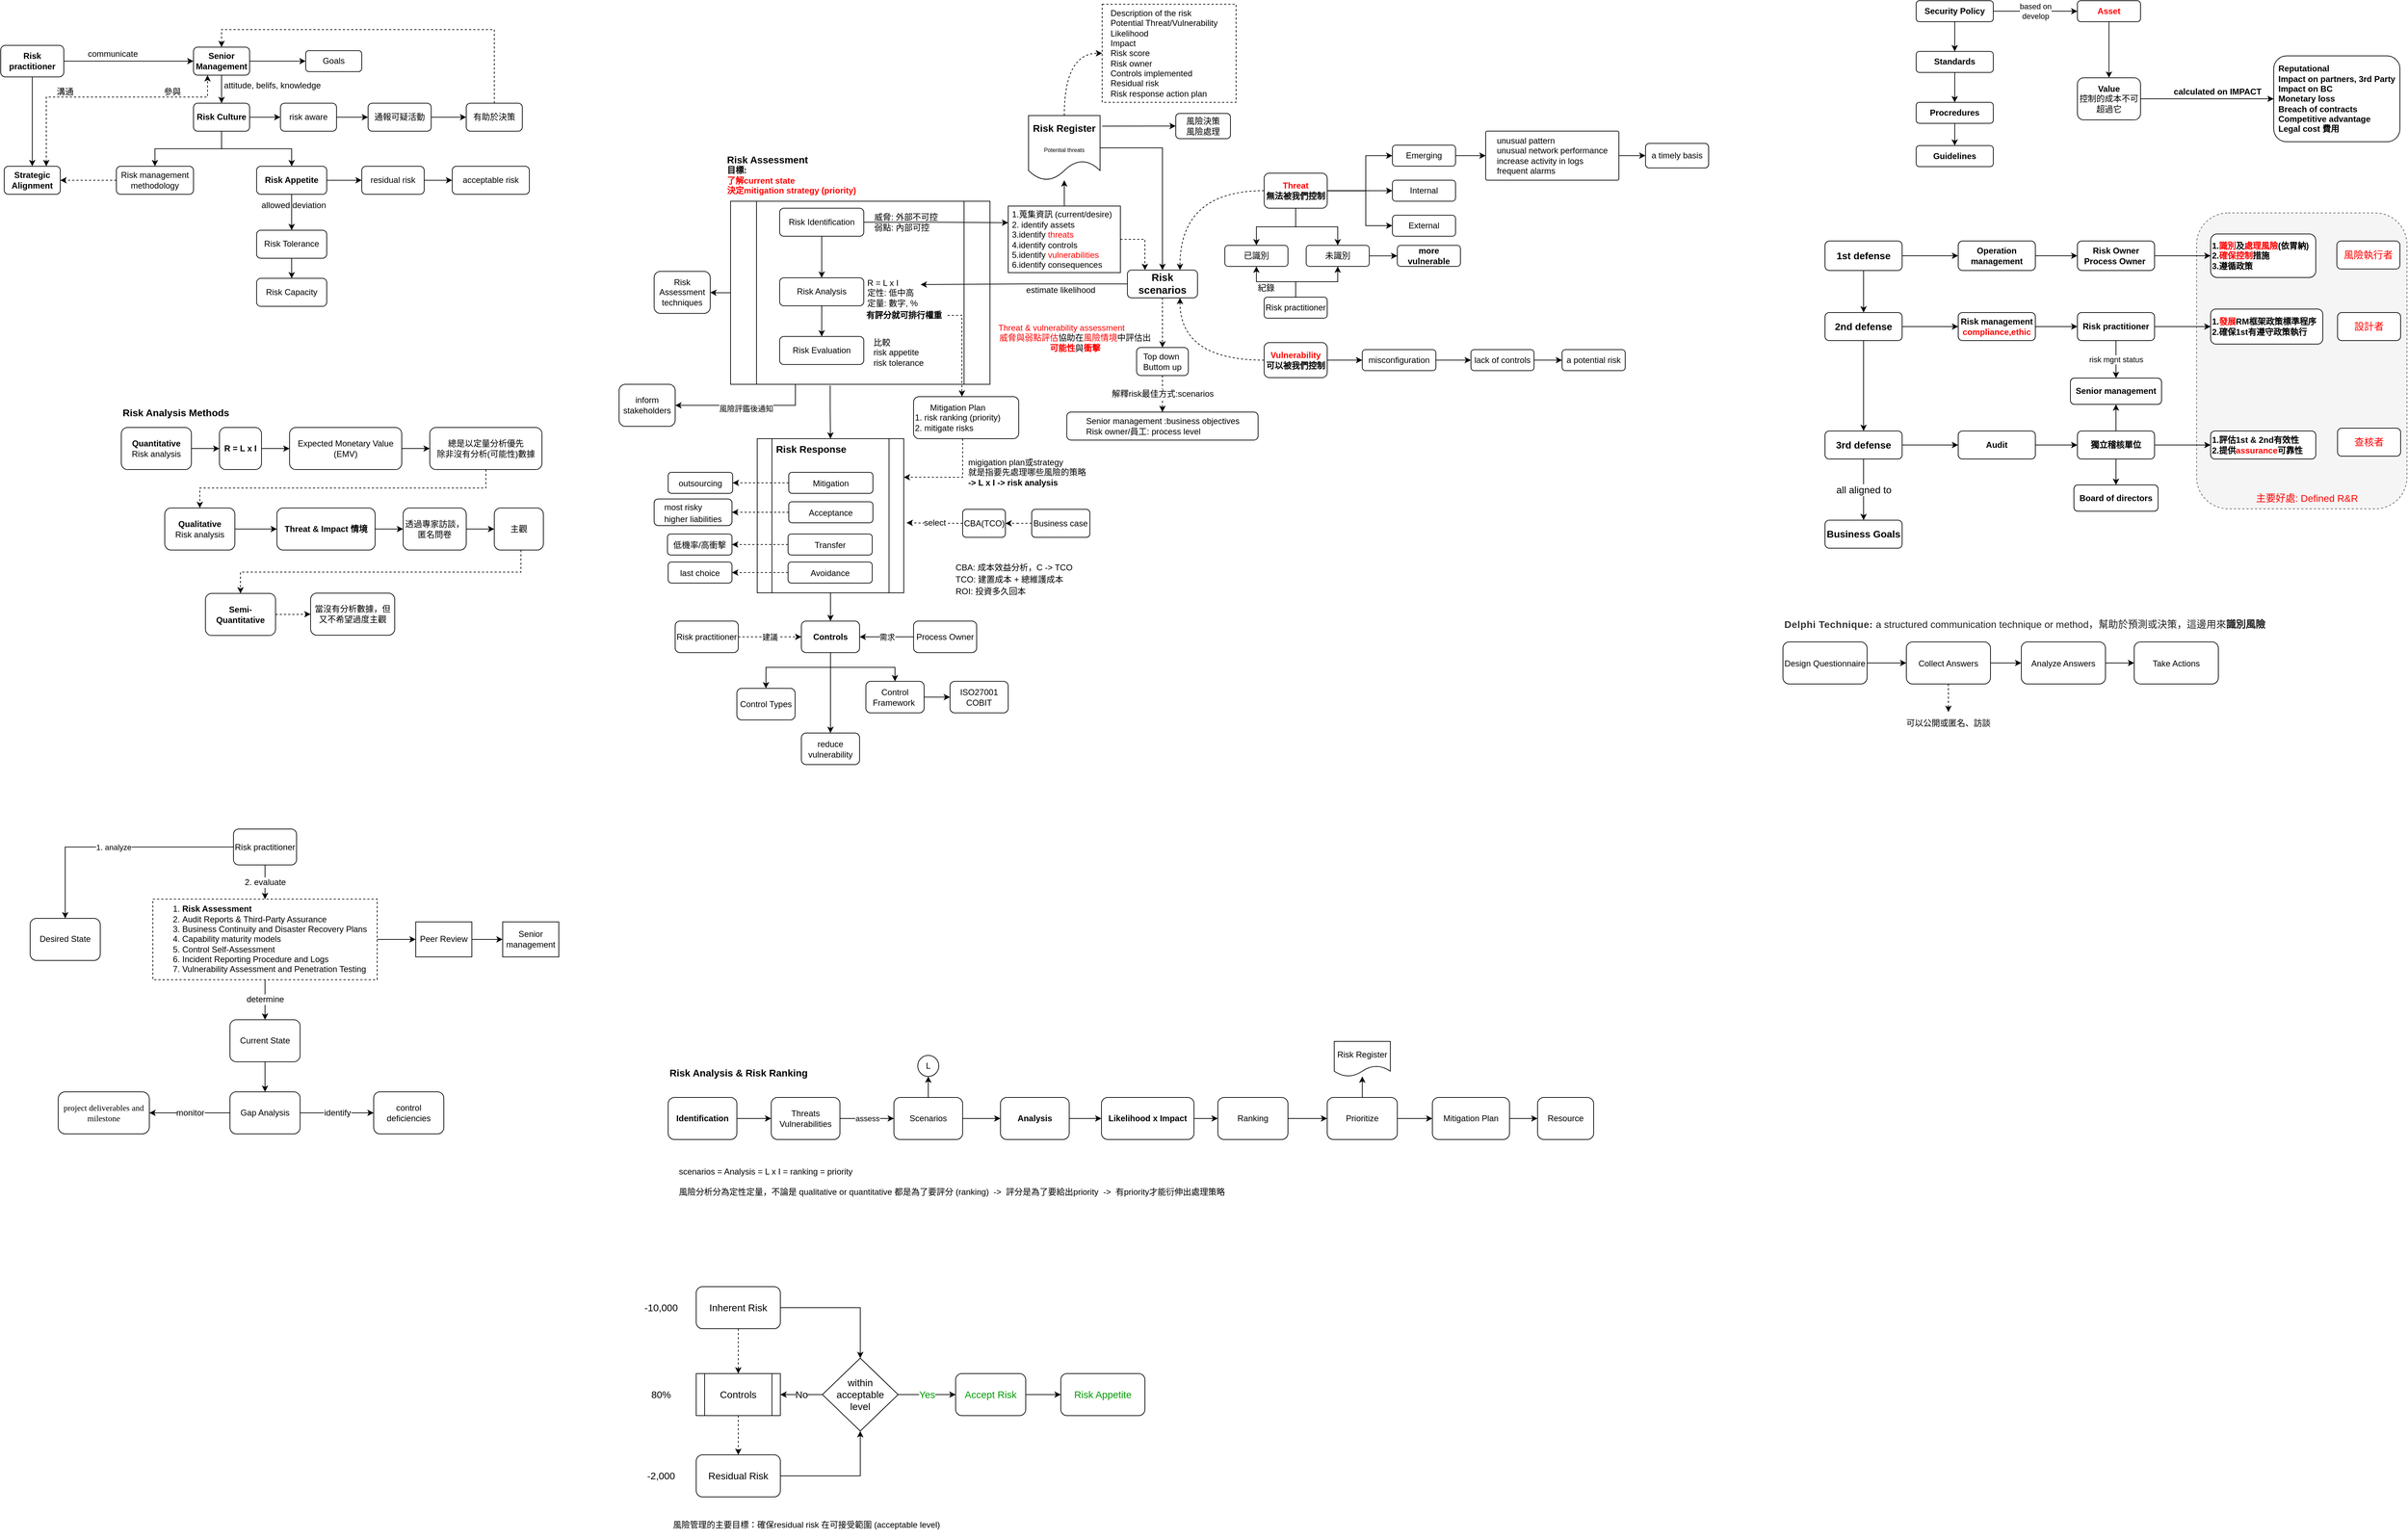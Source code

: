 <mxfile version="18.1.3" type="github">
  <diagram id="kBBc2JsPWASkHgDuxC8e" name="Page-1">
    <mxGraphModel dx="3076" dy="735" grid="1" gridSize="10" guides="1" tooltips="1" connect="1" arrows="1" fold="1" page="1" pageScale="1" pageWidth="1654" pageHeight="1169" math="0" shadow="0">
      <root>
        <mxCell id="0" />
        <mxCell id="1" parent="0" />
        <mxCell id="at9FaAFanRED1QmZHUpi-50" value="" style="rounded=1;whiteSpace=wrap;html=1;fontSize=14;fillColor=#f5f5f5;strokeColor=#666666;fontColor=#333333;dashed=1;" parent="1" vertex="1">
          <mxGeometry x="2280" y="357.93" width="300" height="422.07" as="geometry" />
        </mxCell>
        <mxCell id="ln6FcJClQyvE4a3wRQ_i-1" style="edgeStyle=orthogonalEdgeStyle;rounded=0;orthogonalLoop=1;jettySize=auto;html=1;entryX=0.5;entryY=0;entryDx=0;entryDy=0;" parent="1" source="ln6FcJClQyvE4a3wRQ_i-3" target="ln6FcJClQyvE4a3wRQ_i-8" edge="1">
          <mxGeometry relative="1" as="geometry" />
        </mxCell>
        <mxCell id="ln6FcJClQyvE4a3wRQ_i-2" value="" style="edgeStyle=orthogonalEdgeStyle;rounded=0;orthogonalLoop=1;jettySize=auto;html=1;" parent="1" source="ln6FcJClQyvE4a3wRQ_i-3" target="ln6FcJClQyvE4a3wRQ_i-14" edge="1">
          <mxGeometry relative="1" as="geometry" />
        </mxCell>
        <mxCell id="ln6FcJClQyvE4a3wRQ_i-3" value="&lt;b&gt;Risk Culture&lt;/b&gt;" style="rounded=1;whiteSpace=wrap;html=1;" parent="1" vertex="1">
          <mxGeometry x="-577" y="201.22" width="80" height="40" as="geometry" />
        </mxCell>
        <mxCell id="ln6FcJClQyvE4a3wRQ_i-4" value="" style="edgeStyle=orthogonalEdgeStyle;rounded=0;orthogonalLoop=1;jettySize=auto;html=1;" parent="1" source="ln6FcJClQyvE4a3wRQ_i-5" target="ln6FcJClQyvE4a3wRQ_i-16" edge="1">
          <mxGeometry relative="1" as="geometry" />
        </mxCell>
        <mxCell id="9qnvDsTE580gVhcHcqW_-9" value="" style="edgeStyle=orthogonalEdgeStyle;rounded=0;orthogonalLoop=1;jettySize=auto;html=1;fontSize=12;" parent="1" source="ln6FcJClQyvE4a3wRQ_i-5" target="9qnvDsTE580gVhcHcqW_-8" edge="1">
          <mxGeometry relative="1" as="geometry" />
        </mxCell>
        <mxCell id="ln6FcJClQyvE4a3wRQ_i-5" value="&lt;b&gt;Risk Appetite&lt;/b&gt;" style="rounded=1;whiteSpace=wrap;html=1;" parent="1" vertex="1">
          <mxGeometry x="-487" y="291.22" width="100" height="40" as="geometry" />
        </mxCell>
        <mxCell id="ln6FcJClQyvE4a3wRQ_i-6" value="" style="edgeStyle=orthogonalEdgeStyle;rounded=0;orthogonalLoop=1;jettySize=auto;html=1;exitX=0.5;exitY=1;exitDx=0;exitDy=0;" parent="1" source="ln6FcJClQyvE4a3wRQ_i-3" target="ln6FcJClQyvE4a3wRQ_i-5" edge="1">
          <mxGeometry relative="1" as="geometry" />
        </mxCell>
        <mxCell id="ln6FcJClQyvE4a3wRQ_i-7" style="edgeStyle=orthogonalEdgeStyle;rounded=0;orthogonalLoop=1;jettySize=auto;html=1;entryX=1;entryY=0.5;entryDx=0;entryDy=0;dashed=1;" parent="1" source="ln6FcJClQyvE4a3wRQ_i-8" target="ln6FcJClQyvE4a3wRQ_i-72" edge="1">
          <mxGeometry relative="1" as="geometry" />
        </mxCell>
        <mxCell id="ln6FcJClQyvE4a3wRQ_i-8" value="Risk management methodology" style="rounded=1;whiteSpace=wrap;html=1;" parent="1" vertex="1">
          <mxGeometry x="-687" y="291.22" width="110" height="40" as="geometry" />
        </mxCell>
        <mxCell id="ln6FcJClQyvE4a3wRQ_i-9" style="edgeStyle=orthogonalEdgeStyle;rounded=0;orthogonalLoop=1;jettySize=auto;html=1;entryX=0.5;entryY=0;entryDx=0;entryDy=0;" parent="1" source="ln6FcJClQyvE4a3wRQ_i-11" target="ln6FcJClQyvE4a3wRQ_i-3" edge="1">
          <mxGeometry relative="1" as="geometry" />
        </mxCell>
        <mxCell id="ln6FcJClQyvE4a3wRQ_i-10" value="" style="edgeStyle=orthogonalEdgeStyle;rounded=0;orthogonalLoop=1;jettySize=auto;html=1;" parent="1" source="ln6FcJClQyvE4a3wRQ_i-11" target="ln6FcJClQyvE4a3wRQ_i-56" edge="1">
          <mxGeometry relative="1" as="geometry" />
        </mxCell>
        <mxCell id="ln6FcJClQyvE4a3wRQ_i-11" value="&lt;b&gt;Senior Management&lt;/b&gt;" style="rounded=1;whiteSpace=wrap;html=1;" parent="1" vertex="1">
          <mxGeometry x="-577" y="121.22" width="80" height="40" as="geometry" />
        </mxCell>
        <mxCell id="ln6FcJClQyvE4a3wRQ_i-12" value="attitude, belifs, knowledge" style="text;html=1;strokeColor=none;fillColor=none;align=center;verticalAlign=middle;whiteSpace=wrap;rounded=0;" parent="1" vertex="1">
          <mxGeometry x="-547" y="161.22" width="165" height="30" as="geometry" />
        </mxCell>
        <mxCell id="ln6FcJClQyvE4a3wRQ_i-13" value="" style="edgeStyle=orthogonalEdgeStyle;rounded=0;orthogonalLoop=1;jettySize=auto;html=1;" parent="1" source="ln6FcJClQyvE4a3wRQ_i-14" target="ln6FcJClQyvE4a3wRQ_i-15" edge="1">
          <mxGeometry relative="1" as="geometry" />
        </mxCell>
        <mxCell id="ln6FcJClQyvE4a3wRQ_i-14" value="risk aware" style="rounded=1;whiteSpace=wrap;html=1;" parent="1" vertex="1">
          <mxGeometry x="-453" y="201.22" width="80" height="40" as="geometry" />
        </mxCell>
        <mxCell id="TevLKIAy9YhjM-IDDqqt-16" value="" style="rounded=0;orthogonalLoop=1;jettySize=auto;html=1;fontSize=8;fontColor=#000000;startArrow=none;startFill=0;edgeStyle=orthogonalEdgeStyle;" parent="1" source="ln6FcJClQyvE4a3wRQ_i-15" target="TevLKIAy9YhjM-IDDqqt-15" edge="1">
          <mxGeometry relative="1" as="geometry" />
        </mxCell>
        <mxCell id="ln6FcJClQyvE4a3wRQ_i-15" value="通報可疑活動" style="rounded=1;whiteSpace=wrap;html=1;" parent="1" vertex="1">
          <mxGeometry x="-328" y="201.22" width="90" height="40" as="geometry" />
        </mxCell>
        <mxCell id="at9FaAFanRED1QmZHUpi-53" value="" style="edgeStyle=orthogonalEdgeStyle;rounded=0;orthogonalLoop=1;jettySize=auto;html=1;fontSize=14;fontColor=#FF0000;" parent="1" source="ln6FcJClQyvE4a3wRQ_i-16" target="at9FaAFanRED1QmZHUpi-52" edge="1">
          <mxGeometry relative="1" as="geometry" />
        </mxCell>
        <mxCell id="ln6FcJClQyvE4a3wRQ_i-16" value="Risk Tolerance" style="rounded=1;whiteSpace=wrap;html=1;" parent="1" vertex="1">
          <mxGeometry x="-487" y="382.47" width="100" height="40" as="geometry" />
        </mxCell>
        <mxCell id="ln6FcJClQyvE4a3wRQ_i-17" value="allowed deviation" style="text;html=1;strokeColor=none;fillColor=none;align=center;verticalAlign=middle;whiteSpace=wrap;rounded=0;" parent="1" vertex="1">
          <mxGeometry x="-496.5" y="331.22" width="124" height="32" as="geometry" />
        </mxCell>
        <mxCell id="ln6FcJClQyvE4a3wRQ_i-18" value="" style="edgeStyle=orthogonalEdgeStyle;rounded=0;orthogonalLoop=1;jettySize=auto;html=1;" parent="1" source="ln6FcJClQyvE4a3wRQ_i-19" target="ln6FcJClQyvE4a3wRQ_i-21" edge="1">
          <mxGeometry relative="1" as="geometry" />
        </mxCell>
        <mxCell id="ln6FcJClQyvE4a3wRQ_i-19" value="&lt;b&gt;&lt;font color=&quot;#ff0000&quot;&gt;Asset&lt;/font&gt;&lt;/b&gt;" style="rounded=1;whiteSpace=wrap;html=1;" parent="1" vertex="1">
          <mxGeometry x="2110" y="55.06" width="90" height="30" as="geometry" />
        </mxCell>
        <mxCell id="ln6FcJClQyvE4a3wRQ_i-20" style="edgeStyle=orthogonalEdgeStyle;rounded=0;orthogonalLoop=1;jettySize=auto;html=1;entryX=0;entryY=0.5;entryDx=0;entryDy=0;" parent="1" source="ln6FcJClQyvE4a3wRQ_i-21" target="ln6FcJClQyvE4a3wRQ_i-22" edge="1">
          <mxGeometry relative="1" as="geometry" />
        </mxCell>
        <mxCell id="ln6FcJClQyvE4a3wRQ_i-21" value="&lt;b&gt;Value&lt;/b&gt;&lt;br&gt;控制的成本不可超過它" style="rounded=1;whiteSpace=wrap;html=1;" parent="1" vertex="1">
          <mxGeometry x="2110" y="165.06" width="90" height="60" as="geometry" />
        </mxCell>
        <mxCell id="ln6FcJClQyvE4a3wRQ_i-22" value="&lt;div style=&quot;text-align: left;&quot;&gt;&lt;b style=&quot;background-color: initial;&quot;&gt;Reputational&lt;/b&gt;&lt;/div&gt;&lt;b&gt;&lt;div style=&quot;text-align: left;&quot;&gt;&lt;b style=&quot;background-color: initial;&quot;&gt;Impact on partners, 3rd Party&lt;/b&gt;&lt;/div&gt;&lt;div style=&quot;text-align: left;&quot;&gt;&lt;b style=&quot;background-color: initial;&quot;&gt;Impact on BC&lt;/b&gt;&lt;/div&gt;&lt;div style=&quot;text-align: left;&quot;&gt;&lt;b style=&quot;background-color: initial;&quot;&gt;Monetary loss&lt;/b&gt;&lt;/div&gt;&lt;div style=&quot;text-align: left;&quot;&gt;Breach of contracts&lt;/div&gt;&lt;div style=&quot;text-align: left;&quot;&gt;Competitive advantage&lt;/div&gt;&lt;div style=&quot;text-align: left;&quot;&gt;Legal cost 費用&lt;/div&gt;&lt;/b&gt;" style="rounded=1;whiteSpace=wrap;html=1;" parent="1" vertex="1">
          <mxGeometry x="2390" y="133.81" width="180" height="122.5" as="geometry" />
        </mxCell>
        <mxCell id="ln6FcJClQyvE4a3wRQ_i-23" value="&lt;b&gt;calculated on IMPACT&lt;/b&gt;" style="text;html=1;strokeColor=none;fillColor=none;align=center;verticalAlign=middle;whiteSpace=wrap;rounded=0;" parent="1" vertex="1">
          <mxGeometry x="2230" y="170.06" width="160" height="30" as="geometry" />
        </mxCell>
        <mxCell id="ln6FcJClQyvE4a3wRQ_i-24" value="" style="edgeStyle=orthogonalEdgeStyle;rounded=0;orthogonalLoop=1;jettySize=auto;html=1;" parent="1" source="ln6FcJClQyvE4a3wRQ_i-29" target="ln6FcJClQyvE4a3wRQ_i-30" edge="1">
          <mxGeometry relative="1" as="geometry" />
        </mxCell>
        <mxCell id="ln6FcJClQyvE4a3wRQ_i-25" style="edgeStyle=orthogonalEdgeStyle;rounded=0;orthogonalLoop=1;jettySize=auto;html=1;entryX=0.5;entryY=0;entryDx=0;entryDy=0;" parent="1" source="ln6FcJClQyvE4a3wRQ_i-29" target="ln6FcJClQyvE4a3wRQ_i-32" edge="1">
          <mxGeometry relative="1" as="geometry" />
        </mxCell>
        <mxCell id="ln6FcJClQyvE4a3wRQ_i-26" value="" style="edgeStyle=orthogonalEdgeStyle;rounded=0;orthogonalLoop=1;jettySize=auto;html=1;" parent="1" source="ln6FcJClQyvE4a3wRQ_i-29" target="ln6FcJClQyvE4a3wRQ_i-37" edge="1">
          <mxGeometry relative="1" as="geometry" />
        </mxCell>
        <mxCell id="ln6FcJClQyvE4a3wRQ_i-27" value="" style="edgeStyle=orthogonalEdgeStyle;rounded=0;orthogonalLoop=1;jettySize=auto;html=1;" parent="1" source="ln6FcJClQyvE4a3wRQ_i-29" target="ln6FcJClQyvE4a3wRQ_i-38" edge="1">
          <mxGeometry relative="1" as="geometry">
            <Array as="points">
              <mxPoint x="1095" y="325.96" />
              <mxPoint x="1095" y="375.96" />
            </Array>
          </mxGeometry>
        </mxCell>
        <mxCell id="ln6FcJClQyvE4a3wRQ_i-28" value="" style="edgeStyle=orthogonalEdgeStyle;rounded=0;orthogonalLoop=1;jettySize=auto;html=1;entryX=0;entryY=0.5;entryDx=0;entryDy=0;" parent="1" source="ln6FcJClQyvE4a3wRQ_i-29" target="ln6FcJClQyvE4a3wRQ_i-40" edge="1">
          <mxGeometry relative="1" as="geometry">
            <Array as="points">
              <mxPoint x="1095" y="325.96" />
              <mxPoint x="1095" y="275.96" />
            </Array>
          </mxGeometry>
        </mxCell>
        <mxCell id="TevLKIAy9YhjM-IDDqqt-13" style="edgeStyle=orthogonalEdgeStyle;rounded=0;orthogonalLoop=1;jettySize=auto;html=1;entryX=0.75;entryY=0;entryDx=0;entryDy=0;fontSize=8;fontColor=#000000;startArrow=none;startFill=0;curved=1;dashed=1;" parent="1" source="ln6FcJClQyvE4a3wRQ_i-29" target="TevLKIAy9YhjM-IDDqqt-4" edge="1">
          <mxGeometry relative="1" as="geometry" />
        </mxCell>
        <mxCell id="ln6FcJClQyvE4a3wRQ_i-29" value="&lt;b&gt;&lt;font color=&quot;#ff0000&quot;&gt;Threat&lt;/font&gt;&lt;br&gt;無法被我們控制&lt;/b&gt;" style="rounded=1;whiteSpace=wrap;html=1;" parent="1" vertex="1">
          <mxGeometry x="950" y="301.14" width="90" height="50" as="geometry" />
        </mxCell>
        <mxCell id="ln6FcJClQyvE4a3wRQ_i-30" value="已識別" style="rounded=1;whiteSpace=wrap;html=1;" parent="1" vertex="1">
          <mxGeometry x="894" y="404.14" width="90" height="30" as="geometry" />
        </mxCell>
        <mxCell id="ln6FcJClQyvE4a3wRQ_i-31" value="" style="edgeStyle=orthogonalEdgeStyle;rounded=0;orthogonalLoop=1;jettySize=auto;html=1;" parent="1" source="ln6FcJClQyvE4a3wRQ_i-32" target="ln6FcJClQyvE4a3wRQ_i-33" edge="1">
          <mxGeometry relative="1" as="geometry" />
        </mxCell>
        <mxCell id="ln6FcJClQyvE4a3wRQ_i-32" value="未識別" style="rounded=1;whiteSpace=wrap;html=1;" parent="1" vertex="1">
          <mxGeometry x="1010" y="404.14" width="90" height="30" as="geometry" />
        </mxCell>
        <mxCell id="ln6FcJClQyvE4a3wRQ_i-33" value="&lt;b&gt;more vulnerable&lt;/b&gt;" style="rounded=1;whiteSpace=wrap;html=1;" parent="1" vertex="1">
          <mxGeometry x="1140" y="404.14" width="90" height="30" as="geometry" />
        </mxCell>
        <mxCell id="ln6FcJClQyvE4a3wRQ_i-34" value="" style="edgeStyle=orthogonalEdgeStyle;rounded=0;orthogonalLoop=1;jettySize=auto;html=1;" parent="1" source="ln6FcJClQyvE4a3wRQ_i-36" target="ln6FcJClQyvE4a3wRQ_i-30" edge="1">
          <mxGeometry relative="1" as="geometry" />
        </mxCell>
        <mxCell id="ln6FcJClQyvE4a3wRQ_i-35" style="edgeStyle=orthogonalEdgeStyle;rounded=0;orthogonalLoop=1;jettySize=auto;html=1;entryX=0.5;entryY=1;entryDx=0;entryDy=0;" parent="1" source="ln6FcJClQyvE4a3wRQ_i-36" target="ln6FcJClQyvE4a3wRQ_i-32" edge="1">
          <mxGeometry relative="1" as="geometry" />
        </mxCell>
        <mxCell id="ln6FcJClQyvE4a3wRQ_i-36" value="Risk practitioner" style="rounded=1;whiteSpace=wrap;html=1;" parent="1" vertex="1">
          <mxGeometry x="950" y="478.02" width="90" height="30" as="geometry" />
        </mxCell>
        <mxCell id="ln6FcJClQyvE4a3wRQ_i-37" value="Internal" style="rounded=1;whiteSpace=wrap;html=1;" parent="1" vertex="1">
          <mxGeometry x="1133" y="311.14" width="90" height="30" as="geometry" />
        </mxCell>
        <mxCell id="ln6FcJClQyvE4a3wRQ_i-38" value="External" style="rounded=1;whiteSpace=wrap;html=1;" parent="1" vertex="1">
          <mxGeometry x="1133" y="361.14" width="90" height="30" as="geometry" />
        </mxCell>
        <mxCell id="ln6FcJClQyvE4a3wRQ_i-39" value="" style="edgeStyle=orthogonalEdgeStyle;rounded=0;orthogonalLoop=1;jettySize=auto;html=1;" parent="1" source="ln6FcJClQyvE4a3wRQ_i-40" target="ln6FcJClQyvE4a3wRQ_i-42" edge="1">
          <mxGeometry relative="1" as="geometry" />
        </mxCell>
        <mxCell id="ln6FcJClQyvE4a3wRQ_i-40" value="Emerging" style="rounded=1;whiteSpace=wrap;html=1;" parent="1" vertex="1">
          <mxGeometry x="1133" y="261.14" width="90" height="30" as="geometry" />
        </mxCell>
        <mxCell id="ln6FcJClQyvE4a3wRQ_i-41" value="" style="edgeStyle=orthogonalEdgeStyle;rounded=0;orthogonalLoop=1;jettySize=auto;html=1;" parent="1" source="ln6FcJClQyvE4a3wRQ_i-42" target="ln6FcJClQyvE4a3wRQ_i-43" edge="1">
          <mxGeometry relative="1" as="geometry" />
        </mxCell>
        <mxCell id="ln6FcJClQyvE4a3wRQ_i-42" value="&lt;div style=&quot;text-align: left;&quot;&gt;&lt;span style=&quot;background-color: initial;&quot;&gt;unusual pattern&lt;/span&gt;&lt;/div&gt;&lt;div style=&quot;text-align: left;&quot;&gt;&lt;span style=&quot;background-color: initial;&quot;&gt;unusual network performance&lt;/span&gt;&lt;/div&gt;&lt;div style=&quot;text-align: left;&quot;&gt;&lt;span style=&quot;background-color: initial;&quot;&gt;increase activity in logs&lt;/span&gt;&lt;/div&gt;&lt;div style=&quot;text-align: left;&quot;&gt;&lt;span style=&quot;background-color: initial;&quot;&gt;frequent alarms&lt;/span&gt;&lt;/div&gt;" style="rounded=1;whiteSpace=wrap;html=1;arcSize=3;" parent="1" vertex="1">
          <mxGeometry x="1266" y="241.14" width="190" height="70" as="geometry" />
        </mxCell>
        <mxCell id="ln6FcJClQyvE4a3wRQ_i-43" value="&lt;div style=&quot;text-align: left;&quot;&gt;a timely basis&lt;/div&gt;" style="rounded=1;whiteSpace=wrap;html=1;" parent="1" vertex="1">
          <mxGeometry x="1494" y="258.64" width="90" height="35" as="geometry" />
        </mxCell>
        <mxCell id="ln6FcJClQyvE4a3wRQ_i-44" value="" style="edgeStyle=orthogonalEdgeStyle;rounded=0;orthogonalLoop=1;jettySize=auto;html=1;" parent="1" source="ln6FcJClQyvE4a3wRQ_i-45" target="ln6FcJClQyvE4a3wRQ_i-47" edge="1">
          <mxGeometry relative="1" as="geometry" />
        </mxCell>
        <mxCell id="TevLKIAy9YhjM-IDDqqt-14" style="edgeStyle=orthogonalEdgeStyle;curved=1;rounded=0;orthogonalLoop=1;jettySize=auto;html=1;entryX=0.75;entryY=1;entryDx=0;entryDy=0;dashed=1;fontSize=8;fontColor=#000000;startArrow=none;startFill=0;" parent="1" source="ln6FcJClQyvE4a3wRQ_i-45" target="TevLKIAy9YhjM-IDDqqt-4" edge="1">
          <mxGeometry relative="1" as="geometry" />
        </mxCell>
        <mxCell id="ln6FcJClQyvE4a3wRQ_i-45" value="&lt;b&gt;&lt;font color=&quot;#ff0000&quot;&gt;Vulnerability&lt;/font&gt;&lt;br&gt;可以被我們控制&lt;/b&gt;" style="rounded=1;whiteSpace=wrap;html=1;" parent="1" vertex="1">
          <mxGeometry x="950" y="542.89" width="90" height="50" as="geometry" />
        </mxCell>
        <mxCell id="ln6FcJClQyvE4a3wRQ_i-46" value="" style="edgeStyle=orthogonalEdgeStyle;rounded=0;orthogonalLoop=1;jettySize=auto;html=1;" parent="1" source="ln6FcJClQyvE4a3wRQ_i-47" target="ln6FcJClQyvE4a3wRQ_i-49" edge="1">
          <mxGeometry relative="1" as="geometry" />
        </mxCell>
        <mxCell id="ln6FcJClQyvE4a3wRQ_i-47" value="misconfiguration" style="rounded=1;whiteSpace=wrap;html=1;" parent="1" vertex="1">
          <mxGeometry x="1090" y="552.89" width="105" height="30" as="geometry" />
        </mxCell>
        <mxCell id="ln6FcJClQyvE4a3wRQ_i-48" value="" style="edgeStyle=orthogonalEdgeStyle;rounded=0;orthogonalLoop=1;jettySize=auto;html=1;" parent="1" source="ln6FcJClQyvE4a3wRQ_i-49" target="ln6FcJClQyvE4a3wRQ_i-50" edge="1">
          <mxGeometry relative="1" as="geometry" />
        </mxCell>
        <mxCell id="ln6FcJClQyvE4a3wRQ_i-49" value="lack of controls" style="rounded=1;whiteSpace=wrap;html=1;" parent="1" vertex="1">
          <mxGeometry x="1245" y="552.89" width="90" height="30" as="geometry" />
        </mxCell>
        <mxCell id="ln6FcJClQyvE4a3wRQ_i-50" value="a potential risk" style="rounded=1;whiteSpace=wrap;html=1;" parent="1" vertex="1">
          <mxGeometry x="1375" y="552.89" width="90" height="30" as="geometry" />
        </mxCell>
        <mxCell id="ln6FcJClQyvE4a3wRQ_i-51" value="紀錄" style="text;html=1;strokeColor=none;fillColor=none;align=center;verticalAlign=middle;whiteSpace=wrap;rounded=0;" parent="1" vertex="1">
          <mxGeometry x="923" y="448.02" width="60" height="34" as="geometry" />
        </mxCell>
        <mxCell id="ln6FcJClQyvE4a3wRQ_i-52" value="" style="edgeStyle=orthogonalEdgeStyle;rounded=0;orthogonalLoop=1;jettySize=auto;html=1;" parent="1" source="ln6FcJClQyvE4a3wRQ_i-54" target="ln6FcJClQyvE4a3wRQ_i-11" edge="1">
          <mxGeometry relative="1" as="geometry" />
        </mxCell>
        <mxCell id="ln6FcJClQyvE4a3wRQ_i-53" style="edgeStyle=orthogonalEdgeStyle;rounded=0;orthogonalLoop=1;jettySize=auto;html=1;entryX=0.5;entryY=0;entryDx=0;entryDy=0;" parent="1" source="ln6FcJClQyvE4a3wRQ_i-54" target="ln6FcJClQyvE4a3wRQ_i-72" edge="1">
          <mxGeometry relative="1" as="geometry" />
        </mxCell>
        <mxCell id="ln6FcJClQyvE4a3wRQ_i-54" value="&lt;b&gt;Risk practitioner&lt;/b&gt;" style="rounded=1;whiteSpace=wrap;html=1;" parent="1" vertex="1">
          <mxGeometry x="-852" y="118.7" width="90" height="45.04" as="geometry" />
        </mxCell>
        <mxCell id="ln6FcJClQyvE4a3wRQ_i-55" value="communicate" style="text;html=1;strokeColor=none;fillColor=none;align=center;verticalAlign=middle;whiteSpace=wrap;rounded=0;" parent="1" vertex="1">
          <mxGeometry x="-737" y="116.22" width="90" height="30" as="geometry" />
        </mxCell>
        <mxCell id="ln6FcJClQyvE4a3wRQ_i-56" value="Goals" style="rounded=1;whiteSpace=wrap;html=1;" parent="1" vertex="1">
          <mxGeometry x="-417" y="126.22" width="80" height="30" as="geometry" />
        </mxCell>
        <mxCell id="sEhgoOJz0VxtFth73quX-20" value="" style="edgeStyle=orthogonalEdgeStyle;rounded=0;orthogonalLoop=1;jettySize=auto;html=1;fontFamily=Helvetica;fontSize=12;entryX=0.5;entryY=0;entryDx=0;entryDy=0;exitX=0.384;exitY=1.006;exitDx=0;exitDy=0;exitPerimeter=0;" parent="1" source="ln6FcJClQyvE4a3wRQ_i-57" target="9qnvDsTE580gVhcHcqW_-21" edge="1">
          <mxGeometry relative="1" as="geometry">
            <mxPoint x="374" y="689.96" as="targetPoint" />
          </mxGeometry>
        </mxCell>
        <mxCell id="sEhgoOJz0VxtFth73quX-22" value="" style="edgeStyle=orthogonalEdgeStyle;rounded=0;orthogonalLoop=1;jettySize=auto;html=1;fontFamily=Helvetica;fontSize=12;fontColor=#FF0000;" parent="1" source="ln6FcJClQyvE4a3wRQ_i-57" target="sEhgoOJz0VxtFth73quX-21" edge="1">
          <mxGeometry relative="1" as="geometry" />
        </mxCell>
        <mxCell id="KODNFRQt7JBXWhugqiNK-2" style="edgeStyle=orthogonalEdgeStyle;rounded=0;orthogonalLoop=1;jettySize=auto;html=1;entryX=1;entryY=0.5;entryDx=0;entryDy=0;exitX=0.25;exitY=1;exitDx=0;exitDy=0;" parent="1" source="ln6FcJClQyvE4a3wRQ_i-57" target="KODNFRQt7JBXWhugqiNK-1" edge="1">
          <mxGeometry relative="1" as="geometry" />
        </mxCell>
        <mxCell id="KODNFRQt7JBXWhugqiNK-3" value="風險評鑑後通知" style="edgeLabel;html=1;align=center;verticalAlign=middle;resizable=0;points=[];" parent="KODNFRQt7JBXWhugqiNK-2" vertex="1" connectable="0">
          <mxGeometry x="0.458" y="4" relative="1" as="geometry">
            <mxPoint x="46" as="offset" />
          </mxGeometry>
        </mxCell>
        <mxCell id="ln6FcJClQyvE4a3wRQ_i-57" value="" style="shape=process;whiteSpace=wrap;html=1;backgroundOutline=1;" parent="1" vertex="1">
          <mxGeometry x="189" y="341.14" width="370" height="261.25" as="geometry" />
        </mxCell>
        <mxCell id="ln6FcJClQyvE4a3wRQ_i-58" value="" style="edgeStyle=orthogonalEdgeStyle;rounded=0;orthogonalLoop=1;jettySize=auto;html=1;" parent="1" source="ln6FcJClQyvE4a3wRQ_i-61" target="ln6FcJClQyvE4a3wRQ_i-63" edge="1">
          <mxGeometry relative="1" as="geometry" />
        </mxCell>
        <mxCell id="ln6FcJClQyvE4a3wRQ_i-59" style="edgeStyle=orthogonalEdgeStyle;rounded=0;orthogonalLoop=1;jettySize=auto;html=1;entryX=0;entryY=0.25;entryDx=0;entryDy=0;" parent="1" source="ln6FcJClQyvE4a3wRQ_i-61" target="ln6FcJClQyvE4a3wRQ_i-69" edge="1">
          <mxGeometry relative="1" as="geometry" />
        </mxCell>
        <mxCell id="ln6FcJClQyvE4a3wRQ_i-61" value="Risk Identification" style="rounded=1;whiteSpace=wrap;html=1;" parent="1" vertex="1">
          <mxGeometry x="259" y="351.14" width="120" height="40" as="geometry" />
        </mxCell>
        <mxCell id="ln6FcJClQyvE4a3wRQ_i-62" value="" style="edgeStyle=orthogonalEdgeStyle;rounded=0;orthogonalLoop=1;jettySize=auto;html=1;" parent="1" source="ln6FcJClQyvE4a3wRQ_i-63" target="ln6FcJClQyvE4a3wRQ_i-64" edge="1">
          <mxGeometry relative="1" as="geometry" />
        </mxCell>
        <mxCell id="ln6FcJClQyvE4a3wRQ_i-63" value="Risk Analysis" style="rounded=1;whiteSpace=wrap;html=1;" parent="1" vertex="1">
          <mxGeometry x="259" y="450.39" width="120" height="40" as="geometry" />
        </mxCell>
        <mxCell id="ln6FcJClQyvE4a3wRQ_i-64" value="Risk Evaluation" style="rounded=1;whiteSpace=wrap;html=1;" parent="1" vertex="1">
          <mxGeometry x="259" y="534.14" width="120" height="40" as="geometry" />
        </mxCell>
        <mxCell id="ln6FcJClQyvE4a3wRQ_i-65" value="&lt;b&gt;&lt;font style=&quot;font-size: 14px;&quot;&gt;Risk Assessment&lt;/font&gt;&lt;br&gt;目標: &lt;br&gt;&lt;font color=&quot;#ff0000&quot;&gt;了解current state&lt;br&gt;決定mitigation strategy (priority)&lt;/font&gt;&lt;br&gt;&lt;/b&gt;" style="text;html=1;strokeColor=none;fillColor=none;align=left;verticalAlign=middle;whiteSpace=wrap;rounded=0;" parent="1" vertex="1">
          <mxGeometry x="182" y="269.96" width="220" height="66.18" as="geometry" />
        </mxCell>
        <mxCell id="ln6FcJClQyvE4a3wRQ_i-66" value="R = L x I&lt;br&gt;定性: 低中高&lt;br&gt;定量: 數字, %" style="text;html=1;strokeColor=none;fillColor=none;align=left;verticalAlign=middle;whiteSpace=wrap;rounded=0;" parent="1" vertex="1">
          <mxGeometry x="382" y="448.27" width="78" height="47" as="geometry" />
        </mxCell>
        <mxCell id="ln6FcJClQyvE4a3wRQ_i-67" value="比較&lt;br&gt;risk appetite&lt;br&gt;risk tolerance" style="text;html=1;strokeColor=none;fillColor=none;align=left;verticalAlign=middle;whiteSpace=wrap;rounded=0;" parent="1" vertex="1">
          <mxGeometry x="391" y="532.89" width="90" height="47.93" as="geometry" />
        </mxCell>
        <mxCell id="ln6FcJClQyvE4a3wRQ_i-68" value="威脅: 外部不可控&lt;br&gt;弱點: 內部可控" style="text;html=1;strokeColor=none;fillColor=none;align=left;verticalAlign=middle;whiteSpace=wrap;rounded=0;" parent="1" vertex="1">
          <mxGeometry x="392" y="356.39" width="110" height="30" as="geometry" />
        </mxCell>
        <mxCell id="TevLKIAy9YhjM-IDDqqt-8" style="edgeStyle=orthogonalEdgeStyle;rounded=0;orthogonalLoop=1;jettySize=auto;html=1;entryX=0.25;entryY=0;entryDx=0;entryDy=0;fontColor=#FF0000;startArrow=none;startFill=0;dashed=1;" parent="1" source="ln6FcJClQyvE4a3wRQ_i-69" target="TevLKIAy9YhjM-IDDqqt-4" edge="1">
          <mxGeometry relative="1" as="geometry" />
        </mxCell>
        <mxCell id="TevLKIAy9YhjM-IDDqqt-12" value="" style="edgeStyle=orthogonalEdgeStyle;rounded=0;orthogonalLoop=1;jettySize=auto;html=1;fontSize=8;fontColor=#000000;startArrow=none;startFill=0;" parent="1" source="ln6FcJClQyvE4a3wRQ_i-69" target="ln6FcJClQyvE4a3wRQ_i-70" edge="1">
          <mxGeometry relative="1" as="geometry" />
        </mxCell>
        <mxCell id="ln6FcJClQyvE4a3wRQ_i-69" value="&amp;nbsp;1.蒐集資訊 (current/desire)&lt;br&gt;&amp;nbsp;2. identify assets&lt;span style=&quot;background-color: initial;&quot;&gt;&amp;nbsp;&lt;br&gt;&amp;nbsp;3.identify &lt;font color=&quot;#ff0000&quot;&gt;threats&lt;br&gt;&lt;/font&gt;&lt;/span&gt;&amp;nbsp;4.identify controls&lt;br&gt;&lt;span style=&quot;background-color: initial;&quot;&gt;&amp;nbsp;5.identify &lt;font color=&quot;#ff0000&quot;&gt;vulnerabilities&lt;/font&gt;&lt;/span&gt;&lt;span style=&quot;background-color: initial;&quot;&gt;&lt;br&gt;&amp;nbsp;6.identify consequences&lt;/span&gt;" style="rounded=1;whiteSpace=wrap;html=1;align=left;arcSize=0;" parent="1" vertex="1">
          <mxGeometry x="585" y="348.02" width="160" height="95" as="geometry" />
        </mxCell>
        <mxCell id="TevLKIAy9YhjM-IDDqqt-11" style="edgeStyle=orthogonalEdgeStyle;rounded=0;orthogonalLoop=1;jettySize=auto;html=1;entryX=0.5;entryY=0;entryDx=0;entryDy=0;fontSize=8;fontColor=#000000;startArrow=none;startFill=0;" parent="1" source="ln6FcJClQyvE4a3wRQ_i-70" target="TevLKIAy9YhjM-IDDqqt-4" edge="1">
          <mxGeometry relative="1" as="geometry" />
        </mxCell>
        <mxCell id="SDLIVgf6bMx2vHqrKDDa-28" style="edgeStyle=orthogonalEdgeStyle;rounded=0;orthogonalLoop=1;jettySize=auto;html=1;entryX=0;entryY=0.5;entryDx=0;entryDy=0;fontColor=#000000;curved=1;exitX=0.5;exitY=0;exitDx=0;exitDy=0;dashed=1;" parent="1" source="ln6FcJClQyvE4a3wRQ_i-70" target="SDLIVgf6bMx2vHqrKDDa-27" edge="1">
          <mxGeometry relative="1" as="geometry" />
        </mxCell>
        <mxCell id="SDLIVgf6bMx2vHqrKDDa-34" style="rounded=0;orthogonalLoop=1;jettySize=auto;html=1;entryX=0;entryY=0.5;entryDx=0;entryDy=0;fontColor=#000000;exitX=1.029;exitY=0.164;exitDx=0;exitDy=0;exitPerimeter=0;" parent="1" source="ln6FcJClQyvE4a3wRQ_i-70" target="SDLIVgf6bMx2vHqrKDDa-33" edge="1">
          <mxGeometry relative="1" as="geometry" />
        </mxCell>
        <mxCell id="ln6FcJClQyvE4a3wRQ_i-70" value="&lt;b&gt;&lt;font style=&quot;font-size: 14px;&quot;&gt;Risk Register&lt;/font&gt;&lt;/b&gt;&lt;br&gt;&lt;br&gt;&lt;font style=&quot;font-size: 8px;&quot;&gt;Potential threats&lt;/font&gt;" style="shape=document;whiteSpace=wrap;html=1;boundedLbl=1;" parent="1" vertex="1">
          <mxGeometry x="614" y="218.83" width="102" height="92.37" as="geometry" />
        </mxCell>
        <mxCell id="ln6FcJClQyvE4a3wRQ_i-71" style="edgeStyle=orthogonalEdgeStyle;rounded=0;orthogonalLoop=1;jettySize=auto;html=1;entryX=0.25;entryY=1;entryDx=0;entryDy=0;exitX=0.75;exitY=0;exitDx=0;exitDy=0;startArrow=classic;startFill=1;dashed=1;" parent="1" source="ln6FcJClQyvE4a3wRQ_i-72" target="ln6FcJClQyvE4a3wRQ_i-11" edge="1">
          <mxGeometry relative="1" as="geometry">
            <Array as="points">
              <mxPoint x="-787" y="192.47" />
              <mxPoint x="-557" y="192.47" />
            </Array>
          </mxGeometry>
        </mxCell>
        <mxCell id="ln6FcJClQyvE4a3wRQ_i-72" value="&lt;b&gt;Strategic&lt;br&gt;Alignment&lt;br&gt;&lt;/b&gt;" style="rounded=1;whiteSpace=wrap;html=1;" parent="1" vertex="1">
          <mxGeometry x="-847" y="291.22" width="80" height="40" as="geometry" />
        </mxCell>
        <mxCell id="TevLKIAy9YhjM-IDDqqt-1" value="溝通" style="text;html=1;strokeColor=none;fillColor=none;align=center;verticalAlign=middle;whiteSpace=wrap;rounded=0;" parent="1" vertex="1">
          <mxGeometry x="-790" y="169.97" width="60" height="30" as="geometry" />
        </mxCell>
        <mxCell id="TevLKIAy9YhjM-IDDqqt-2" value="參與" style="text;html=1;strokeColor=none;fillColor=none;align=center;verticalAlign=middle;whiteSpace=wrap;rounded=0;" parent="1" vertex="1">
          <mxGeometry x="-637" y="169.97" width="60" height="30" as="geometry" />
        </mxCell>
        <mxCell id="TevLKIAy9YhjM-IDDqqt-9" style="edgeStyle=orthogonalEdgeStyle;rounded=0;orthogonalLoop=1;jettySize=auto;html=1;fontColor=#FF0000;startArrow=none;startFill=0;entryX=1;entryY=0.25;entryDx=0;entryDy=0;" parent="1" source="TevLKIAy9YhjM-IDDqqt-4" target="ln6FcJClQyvE4a3wRQ_i-66" edge="1">
          <mxGeometry relative="1" as="geometry">
            <mxPoint x="625" y="470.14" as="targetPoint" />
          </mxGeometry>
        </mxCell>
        <mxCell id="sEhgoOJz0VxtFth73quX-13" value="" style="edgeStyle=orthogonalEdgeStyle;rounded=0;orthogonalLoop=1;jettySize=auto;html=1;dashed=1;fontFamily=Helvetica;fontSize=12;" parent="1" source="TevLKIAy9YhjM-IDDqqt-4" target="sEhgoOJz0VxtFth73quX-12" edge="1">
          <mxGeometry relative="1" as="geometry" />
        </mxCell>
        <mxCell id="TevLKIAy9YhjM-IDDqqt-4" value="&lt;span style=&quot;color: rgb(0, 0, 0); font-family: calibri, sans-serif; font-size: 14.667px; font-style: normal; font-variant-ligatures: normal; font-variant-caps: normal; letter-spacing: normal; orphans: 2; text-indent: 0px; text-transform: none; widows: 2; word-spacing: 0px; -webkit-text-stroke-width: 0px; background-color: rgb(255, 255, 255); text-decoration-thickness: initial; text-decoration-style: initial; text-decoration-color: initial; float: none; display: inline !important;&quot;&gt;&lt;b&gt;Risk scenarios&lt;/b&gt;&lt;/span&gt;" style="rounded=1;whiteSpace=wrap;html=1;fontColor=#FF0000;align=center;" parent="1" vertex="1">
          <mxGeometry x="755" y="439.33" width="100" height="39.69" as="geometry" />
        </mxCell>
        <mxCell id="TevLKIAy9YhjM-IDDqqt-10" value="&lt;div style=&quot;text-align: left;&quot;&gt;Threat &amp;amp; vulnerability assessment&lt;/div&gt;威脅與弱點評估&lt;font color=&quot;#000000&quot;&gt;協助在&lt;/font&gt;風險情境&lt;font color=&quot;#000000&quot;&gt;中評估出&lt;/font&gt;&lt;b style=&quot;&quot;&gt;可能性&lt;/b&gt;&lt;font color=&quot;#000000&quot;&gt;與&lt;/font&gt;&lt;b style=&quot;&quot;&gt;衝擊&lt;/b&gt;" style="text;html=1;strokeColor=none;fillColor=none;align=center;verticalAlign=middle;whiteSpace=wrap;rounded=0;fontColor=#FF0000;" parent="1" vertex="1">
          <mxGeometry x="570" y="502.89" width="221" height="67.07" as="geometry" />
        </mxCell>
        <mxCell id="TevLKIAy9YhjM-IDDqqt-18" style="edgeStyle=orthogonalEdgeStyle;rounded=0;orthogonalLoop=1;jettySize=auto;html=1;entryX=0.5;entryY=0;entryDx=0;entryDy=0;fontSize=8;fontColor=#000000;startArrow=none;startFill=0;dashed=1;exitX=0.5;exitY=0;exitDx=0;exitDy=0;" parent="1" source="TevLKIAy9YhjM-IDDqqt-15" target="ln6FcJClQyvE4a3wRQ_i-11" edge="1">
          <mxGeometry relative="1" as="geometry">
            <Array as="points">
              <mxPoint x="-148" y="96.22" />
              <mxPoint x="-537" y="96.22" />
            </Array>
          </mxGeometry>
        </mxCell>
        <mxCell id="TevLKIAy9YhjM-IDDqqt-15" value="有助於決策" style="rounded=1;whiteSpace=wrap;html=1;" parent="1" vertex="1">
          <mxGeometry x="-188" y="201.22" width="80" height="40" as="geometry" />
        </mxCell>
        <mxCell id="at9FaAFanRED1QmZHUpi-1" value="estimate likelihood" style="text;html=1;strokeColor=none;fillColor=none;align=center;verticalAlign=middle;whiteSpace=wrap;rounded=0;" parent="1" vertex="1">
          <mxGeometry x="585" y="452.89" width="150" height="30" as="geometry" />
        </mxCell>
        <mxCell id="at9FaAFanRED1QmZHUpi-5" value="based on&lt;br&gt;develop" style="edgeStyle=orthogonalEdgeStyle;rounded=0;orthogonalLoop=1;jettySize=auto;html=1;fontColor=#000000;" parent="1" source="at9FaAFanRED1QmZHUpi-3" target="ln6FcJClQyvE4a3wRQ_i-19" edge="1">
          <mxGeometry relative="1" as="geometry" />
        </mxCell>
        <mxCell id="at9FaAFanRED1QmZHUpi-7" value="" style="edgeStyle=orthogonalEdgeStyle;rounded=0;orthogonalLoop=1;jettySize=auto;html=1;fontColor=#000000;" parent="1" source="at9FaAFanRED1QmZHUpi-3" target="at9FaAFanRED1QmZHUpi-6" edge="1">
          <mxGeometry relative="1" as="geometry" />
        </mxCell>
        <mxCell id="at9FaAFanRED1QmZHUpi-3" value="&lt;b&gt;Security Policy&lt;/b&gt;" style="rounded=1;whiteSpace=wrap;html=1;" parent="1" vertex="1">
          <mxGeometry x="1880" y="55.06" width="110" height="30" as="geometry" />
        </mxCell>
        <mxCell id="at9FaAFanRED1QmZHUpi-9" value="" style="edgeStyle=orthogonalEdgeStyle;rounded=0;orthogonalLoop=1;jettySize=auto;html=1;fontColor=#000000;" parent="1" source="at9FaAFanRED1QmZHUpi-6" target="at9FaAFanRED1QmZHUpi-8" edge="1">
          <mxGeometry relative="1" as="geometry" />
        </mxCell>
        <mxCell id="at9FaAFanRED1QmZHUpi-6" value="&lt;b&gt;Standards&lt;/b&gt;" style="rounded=1;whiteSpace=wrap;html=1;" parent="1" vertex="1">
          <mxGeometry x="1880" y="127.37" width="110" height="30" as="geometry" />
        </mxCell>
        <mxCell id="at9FaAFanRED1QmZHUpi-11" value="" style="edgeStyle=orthogonalEdgeStyle;rounded=0;orthogonalLoop=1;jettySize=auto;html=1;fontColor=#000000;" parent="1" source="at9FaAFanRED1QmZHUpi-8" target="at9FaAFanRED1QmZHUpi-10" edge="1">
          <mxGeometry relative="1" as="geometry" />
        </mxCell>
        <mxCell id="at9FaAFanRED1QmZHUpi-8" value="&lt;b&gt;Procredures&lt;/b&gt;" style="rounded=1;whiteSpace=wrap;html=1;" parent="1" vertex="1">
          <mxGeometry x="1880" y="200.06" width="110" height="30" as="geometry" />
        </mxCell>
        <mxCell id="at9FaAFanRED1QmZHUpi-10" value="&lt;b&gt;Guidelines&lt;/b&gt;" style="rounded=1;whiteSpace=wrap;html=1;" parent="1" vertex="1">
          <mxGeometry x="1880" y="261.81" width="110" height="30" as="geometry" />
        </mxCell>
        <mxCell id="at9FaAFanRED1QmZHUpi-23" value="" style="edgeStyle=orthogonalEdgeStyle;rounded=0;orthogonalLoop=1;jettySize=auto;html=1;fontColor=#FF0000;" parent="1" source="at9FaAFanRED1QmZHUpi-12" target="at9FaAFanRED1QmZHUpi-22" edge="1">
          <mxGeometry relative="1" as="geometry" />
        </mxCell>
        <mxCell id="at9FaAFanRED1QmZHUpi-42" value="" style="edgeStyle=orthogonalEdgeStyle;rounded=0;orthogonalLoop=1;jettySize=auto;html=1;fontSize=14;fontColor=#000000;" parent="1" source="at9FaAFanRED1QmZHUpi-12" target="at9FaAFanRED1QmZHUpi-13" edge="1">
          <mxGeometry relative="1" as="geometry" />
        </mxCell>
        <mxCell id="at9FaAFanRED1QmZHUpi-12" value="&lt;b&gt;&lt;font style=&quot;font-size: 14px;&quot;&gt;1st defense&lt;/font&gt;&lt;/b&gt;" style="rounded=1;whiteSpace=wrap;html=1;" parent="1" vertex="1">
          <mxGeometry x="1750" y="397.93" width="110" height="42.07" as="geometry" />
        </mxCell>
        <mxCell id="at9FaAFanRED1QmZHUpi-21" value="" style="edgeStyle=orthogonalEdgeStyle;rounded=0;orthogonalLoop=1;jettySize=auto;html=1;fontColor=#FF0000;" parent="1" source="at9FaAFanRED1QmZHUpi-13" target="at9FaAFanRED1QmZHUpi-20" edge="1">
          <mxGeometry relative="1" as="geometry" />
        </mxCell>
        <mxCell id="at9FaAFanRED1QmZHUpi-43" style="edgeStyle=orthogonalEdgeStyle;rounded=0;orthogonalLoop=1;jettySize=auto;html=1;entryX=0.5;entryY=0;entryDx=0;entryDy=0;fontSize=14;fontColor=#000000;" parent="1" source="at9FaAFanRED1QmZHUpi-13" target="at9FaAFanRED1QmZHUpi-14" edge="1">
          <mxGeometry relative="1" as="geometry" />
        </mxCell>
        <mxCell id="at9FaAFanRED1QmZHUpi-13" value="&lt;b&gt;&lt;font style=&quot;font-size: 14px;&quot;&gt;2nd defense&lt;/font&gt;&lt;/b&gt;" style="rounded=1;whiteSpace=wrap;html=1;" parent="1" vertex="1">
          <mxGeometry x="1750" y="500" width="110" height="40" as="geometry" />
        </mxCell>
        <mxCell id="at9FaAFanRED1QmZHUpi-31" value="" style="edgeStyle=orthogonalEdgeStyle;rounded=0;orthogonalLoop=1;jettySize=auto;html=1;fontColor=#FF0000;" parent="1" source="at9FaAFanRED1QmZHUpi-14" target="at9FaAFanRED1QmZHUpi-30" edge="1">
          <mxGeometry relative="1" as="geometry" />
        </mxCell>
        <mxCell id="at9FaAFanRED1QmZHUpi-44" value="all aligned to" style="edgeStyle=orthogonalEdgeStyle;rounded=0;orthogonalLoop=1;jettySize=auto;html=1;fontSize=14;fontColor=#000000;" parent="1" source="at9FaAFanRED1QmZHUpi-14" target="at9FaAFanRED1QmZHUpi-41" edge="1">
          <mxGeometry relative="1" as="geometry" />
        </mxCell>
        <mxCell id="at9FaAFanRED1QmZHUpi-14" value="&lt;b&gt;&lt;font style=&quot;font-size: 14px;&quot;&gt;3rd defense&lt;/font&gt;&lt;/b&gt;" style="rounded=1;whiteSpace=wrap;html=1;" parent="1" vertex="1">
          <mxGeometry x="1750" y="669" width="110" height="40" as="geometry" />
        </mxCell>
        <mxCell id="at9FaAFanRED1QmZHUpi-19" value="" style="edgeStyle=orthogonalEdgeStyle;rounded=0;orthogonalLoop=1;jettySize=auto;html=1;fontColor=#FF0000;" parent="1" source="at9FaAFanRED1QmZHUpi-16" target="at9FaAFanRED1QmZHUpi-18" edge="1">
          <mxGeometry relative="1" as="geometry" />
        </mxCell>
        <mxCell id="at9FaAFanRED1QmZHUpi-16" value="&lt;b&gt;Risk Owner&lt;br&gt;Process Owner&amp;nbsp;&lt;br&gt;&lt;/b&gt;" style="rounded=1;whiteSpace=wrap;html=1;" parent="1" vertex="1">
          <mxGeometry x="2110" y="397.93" width="110" height="42.07" as="geometry" />
        </mxCell>
        <mxCell id="at9FaAFanRED1QmZHUpi-18" value="&lt;div style=&quot;&quot;&gt;&lt;b style=&quot;background-color: initial;&quot;&gt;1.&lt;font color=&quot;#ff0000&quot;&gt;識別&lt;/font&gt;及&lt;font color=&quot;#ff0000&quot;&gt;處理風險&lt;/font&gt;(依胃納)&lt;/b&gt;&lt;/div&gt;&lt;b&gt;&lt;div style=&quot;&quot;&gt;&lt;b style=&quot;background-color: initial;&quot;&gt;2.&lt;font color=&quot;#ff0000&quot;&gt;確保控制&lt;/font&gt;措施&lt;/b&gt;&lt;/div&gt;&lt;div style=&quot;&quot;&gt;&lt;b style=&quot;background-color: initial;&quot;&gt;3.遵循政策&lt;/b&gt;&lt;/div&gt;&lt;/b&gt;" style="rounded=1;whiteSpace=wrap;html=1;align=left;" parent="1" vertex="1">
          <mxGeometry x="2300" y="387.93" width="150" height="62.07" as="geometry" />
        </mxCell>
        <mxCell id="at9FaAFanRED1QmZHUpi-26" value="" style="edgeStyle=orthogonalEdgeStyle;rounded=0;orthogonalLoop=1;jettySize=auto;html=1;fontColor=#FF0000;" parent="1" source="at9FaAFanRED1QmZHUpi-20" target="at9FaAFanRED1QmZHUpi-25" edge="1">
          <mxGeometry relative="1" as="geometry" />
        </mxCell>
        <mxCell id="at9FaAFanRED1QmZHUpi-20" value="&lt;b&gt;Risk management&lt;br&gt;&lt;font color=&quot;#ff0000&quot;&gt;compliance,ethic&lt;/font&gt;&lt;br&gt;&lt;/b&gt;" style="rounded=1;whiteSpace=wrap;html=1;" parent="1" vertex="1">
          <mxGeometry x="1940" y="500" width="110" height="40" as="geometry" />
        </mxCell>
        <mxCell id="at9FaAFanRED1QmZHUpi-24" value="" style="edgeStyle=orthogonalEdgeStyle;rounded=0;orthogonalLoop=1;jettySize=auto;html=1;fontColor=#FF0000;" parent="1" source="at9FaAFanRED1QmZHUpi-22" target="at9FaAFanRED1QmZHUpi-16" edge="1">
          <mxGeometry relative="1" as="geometry" />
        </mxCell>
        <mxCell id="at9FaAFanRED1QmZHUpi-22" value="&lt;b&gt;Operation management&lt;/b&gt;" style="rounded=1;whiteSpace=wrap;html=1;" parent="1" vertex="1">
          <mxGeometry x="1940" y="397.93" width="110" height="42.07" as="geometry" />
        </mxCell>
        <mxCell id="at9FaAFanRED1QmZHUpi-28" value="" style="edgeStyle=orthogonalEdgeStyle;rounded=0;orthogonalLoop=1;jettySize=auto;html=1;fontColor=#FF0000;" parent="1" source="at9FaAFanRED1QmZHUpi-25" target="at9FaAFanRED1QmZHUpi-27" edge="1">
          <mxGeometry relative="1" as="geometry" />
        </mxCell>
        <mxCell id="at9FaAFanRED1QmZHUpi-38" value="&lt;font color=&quot;#000000&quot;&gt;risk mgnt status&lt;/font&gt;" style="edgeStyle=orthogonalEdgeStyle;rounded=0;orthogonalLoop=1;jettySize=auto;html=1;fontColor=#FF0000;" parent="1" source="at9FaAFanRED1QmZHUpi-25" target="at9FaAFanRED1QmZHUpi-29" edge="1">
          <mxGeometry relative="1" as="geometry" />
        </mxCell>
        <mxCell id="at9FaAFanRED1QmZHUpi-25" value="&lt;b&gt;Risk&amp;nbsp;&lt;/b&gt;&lt;b&gt;practitioner&lt;/b&gt;&lt;b&gt;&lt;br&gt;&lt;/b&gt;" style="rounded=1;whiteSpace=wrap;html=1;" parent="1" vertex="1">
          <mxGeometry x="2110" y="500" width="110" height="40" as="geometry" />
        </mxCell>
        <mxCell id="at9FaAFanRED1QmZHUpi-27" value="&lt;div style=&quot;&quot;&gt;&lt;b style=&quot;background-color: initial;&quot;&gt;1.&lt;font color=&quot;#ff0000&quot;&gt;發展&lt;/font&gt;RM框架政策標準程序&lt;/b&gt;&lt;/div&gt;&lt;b&gt;&lt;div style=&quot;&quot;&gt;&lt;b style=&quot;background-color: initial;&quot;&gt;2.確保1st有遵守政策執行&lt;/b&gt;&lt;/div&gt;&lt;/b&gt;" style="rounded=1;whiteSpace=wrap;html=1;align=left;" parent="1" vertex="1">
          <mxGeometry x="2300" y="495" width="160" height="50" as="geometry" />
        </mxCell>
        <mxCell id="at9FaAFanRED1QmZHUpi-29" value="&lt;b&gt;Senior management&lt;/b&gt;" style="rounded=1;whiteSpace=wrap;html=1;" parent="1" vertex="1">
          <mxGeometry x="2100" y="593.5" width="130" height="37.5" as="geometry" />
        </mxCell>
        <mxCell id="at9FaAFanRED1QmZHUpi-33" value="" style="edgeStyle=orthogonalEdgeStyle;rounded=0;orthogonalLoop=1;jettySize=auto;html=1;fontColor=#FF0000;" parent="1" source="at9FaAFanRED1QmZHUpi-30" target="at9FaAFanRED1QmZHUpi-32" edge="1">
          <mxGeometry relative="1" as="geometry" />
        </mxCell>
        <mxCell id="at9FaAFanRED1QmZHUpi-30" value="&lt;b&gt;Audit&lt;/b&gt;" style="rounded=1;whiteSpace=wrap;html=1;" parent="1" vertex="1">
          <mxGeometry x="1940" y="669" width="110" height="40" as="geometry" />
        </mxCell>
        <mxCell id="at9FaAFanRED1QmZHUpi-36" value="" style="edgeStyle=orthogonalEdgeStyle;rounded=0;orthogonalLoop=1;jettySize=auto;html=1;fontColor=#FF0000;" parent="1" source="at9FaAFanRED1QmZHUpi-32" target="at9FaAFanRED1QmZHUpi-29" edge="1">
          <mxGeometry relative="1" as="geometry" />
        </mxCell>
        <mxCell id="at9FaAFanRED1QmZHUpi-37" value="" style="edgeStyle=orthogonalEdgeStyle;rounded=0;orthogonalLoop=1;jettySize=auto;html=1;fontColor=#FF0000;" parent="1" source="at9FaAFanRED1QmZHUpi-32" target="at9FaAFanRED1QmZHUpi-34" edge="1">
          <mxGeometry relative="1" as="geometry" />
        </mxCell>
        <mxCell id="at9FaAFanRED1QmZHUpi-40" value="" style="edgeStyle=orthogonalEdgeStyle;rounded=0;orthogonalLoop=1;jettySize=auto;html=1;fontColor=#FF0000;" parent="1" source="at9FaAFanRED1QmZHUpi-32" target="at9FaAFanRED1QmZHUpi-39" edge="1">
          <mxGeometry relative="1" as="geometry" />
        </mxCell>
        <mxCell id="at9FaAFanRED1QmZHUpi-32" value="&lt;b&gt;獨立稽核單位&lt;/b&gt;" style="rounded=1;whiteSpace=wrap;html=1;" parent="1" vertex="1">
          <mxGeometry x="2110" y="669" width="110" height="40" as="geometry" />
        </mxCell>
        <mxCell id="at9FaAFanRED1QmZHUpi-34" value="&lt;b&gt;Board of directors&lt;/b&gt;" style="rounded=1;whiteSpace=wrap;html=1;" parent="1" vertex="1">
          <mxGeometry x="2105" y="746" width="120" height="37.5" as="geometry" />
        </mxCell>
        <mxCell id="at9FaAFanRED1QmZHUpi-39" value="&lt;b&gt;1.評估1st &amp;amp; 2nd有效性&lt;br&gt;&lt;div style=&quot;&quot;&gt;&lt;b style=&quot;background-color: initial;&quot;&gt;2.提供&lt;font color=&quot;#ff0000&quot;&gt;assurance&lt;/font&gt;&lt;/b&gt;&lt;b style=&quot;background-color: initial;&quot;&gt;可靠性&lt;/b&gt;&lt;/div&gt;&lt;/b&gt;" style="rounded=1;whiteSpace=wrap;html=1;align=left;" parent="1" vertex="1">
          <mxGeometry x="2300" y="669" width="150" height="40" as="geometry" />
        </mxCell>
        <mxCell id="at9FaAFanRED1QmZHUpi-41" value="&lt;span style=&quot;font-size: 14px;&quot;&gt;&lt;b&gt;Business Goals&lt;/b&gt;&lt;/span&gt;" style="rounded=1;whiteSpace=wrap;html=1;" parent="1" vertex="1">
          <mxGeometry x="1750" y="796.25" width="110" height="40" as="geometry" />
        </mxCell>
        <mxCell id="at9FaAFanRED1QmZHUpi-45" value="風險執行者" style="rounded=1;whiteSpace=wrap;html=1;fontSize=14;fontColor=#FF0000;" parent="1" vertex="1">
          <mxGeometry x="2480" y="397.93" width="90" height="40" as="geometry" />
        </mxCell>
        <mxCell id="at9FaAFanRED1QmZHUpi-46" value="設計者" style="rounded=1;whiteSpace=wrap;html=1;fontSize=14;fontColor=#FF0000;" parent="1" vertex="1">
          <mxGeometry x="2481" y="500" width="90" height="40" as="geometry" />
        </mxCell>
        <mxCell id="at9FaAFanRED1QmZHUpi-47" value="查核者" style="rounded=1;whiteSpace=wrap;html=1;fontSize=14;fontColor=#FF0000;" parent="1" vertex="1">
          <mxGeometry x="2481" y="665" width="90" height="40" as="geometry" />
        </mxCell>
        <mxCell id="at9FaAFanRED1QmZHUpi-51" value="主要好處: Defined R&amp;amp;R" style="text;html=1;strokeColor=none;fillColor=none;align=center;verticalAlign=middle;whiteSpace=wrap;rounded=0;dashed=1;fontSize=14;fontColor=#FF0000;" parent="1" vertex="1">
          <mxGeometry x="2360" y="750" width="155" height="30" as="geometry" />
        </mxCell>
        <mxCell id="at9FaAFanRED1QmZHUpi-52" value="Risk Capacity" style="rounded=1;whiteSpace=wrap;html=1;" parent="1" vertex="1">
          <mxGeometry x="-487" y="451.18" width="100" height="40" as="geometry" />
        </mxCell>
        <mxCell id="sEhgoOJz0VxtFth73quX-1" value="&lt;span style=&quot;color: rgb(51, 51, 51); letter-spacing: 0.35px; background-color: rgb(255, 255, 255);&quot;&gt;&lt;font style=&quot;font-size: 14px;&quot;&gt;&lt;b&gt;Delphi Technique:&amp;nbsp;&lt;/b&gt;&lt;/font&gt;&lt;/span&gt;&lt;span style=&quot;color: rgb(32, 33, 34); font-family: sans-serif; font-size: 14px; background-color: rgb(255, 255, 255);&quot;&gt;a structured communication technique or method，幫助於預測或決策，這邊用來&lt;b&gt;識別風險&lt;/b&gt;&lt;/span&gt;" style="text;html=1;strokeColor=none;fillColor=none;align=left;verticalAlign=middle;whiteSpace=wrap;rounded=0;" parent="1" vertex="1">
          <mxGeometry x="1690" y="930" width="731" height="30" as="geometry" />
        </mxCell>
        <mxCell id="sEhgoOJz0VxtFth73quX-4" value="" style="edgeStyle=orthogonalEdgeStyle;rounded=0;orthogonalLoop=1;jettySize=auto;html=1;fontFamily=Helvetica;fontSize=14;" parent="1" source="sEhgoOJz0VxtFth73quX-2" target="sEhgoOJz0VxtFth73quX-3" edge="1">
          <mxGeometry relative="1" as="geometry" />
        </mxCell>
        <mxCell id="sEhgoOJz0VxtFth73quX-2" value="&lt;font style=&quot;font-size: 12px;&quot;&gt;Design Questionnaire&lt;/font&gt;" style="rounded=1;whiteSpace=wrap;html=1;fontFamily=Helvetica;fontSize=14;" parent="1" vertex="1">
          <mxGeometry x="1690" y="970" width="120" height="60" as="geometry" />
        </mxCell>
        <mxCell id="sEhgoOJz0VxtFth73quX-6" value="" style="edgeStyle=orthogonalEdgeStyle;rounded=0;orthogonalLoop=1;jettySize=auto;html=1;fontFamily=Helvetica;fontSize=14;" parent="1" source="sEhgoOJz0VxtFth73quX-3" target="sEhgoOJz0VxtFth73quX-5" edge="1">
          <mxGeometry relative="1" as="geometry" />
        </mxCell>
        <mxCell id="sEhgoOJz0VxtFth73quX-10" value="" style="edgeStyle=orthogonalEdgeStyle;rounded=0;orthogonalLoop=1;jettySize=auto;html=1;fontFamily=Helvetica;fontSize=12;dashed=1;" parent="1" source="sEhgoOJz0VxtFth73quX-3" target="sEhgoOJz0VxtFth73quX-9" edge="1">
          <mxGeometry relative="1" as="geometry" />
        </mxCell>
        <mxCell id="sEhgoOJz0VxtFth73quX-3" value="&lt;font style=&quot;font-size: 12px;&quot;&gt;Collect Answers&lt;/font&gt;" style="rounded=1;whiteSpace=wrap;html=1;fontFamily=Helvetica;fontSize=14;" parent="1" vertex="1">
          <mxGeometry x="1866" y="970" width="120" height="60" as="geometry" />
        </mxCell>
        <mxCell id="sEhgoOJz0VxtFth73quX-8" value="" style="edgeStyle=orthogonalEdgeStyle;rounded=0;orthogonalLoop=1;jettySize=auto;html=1;fontFamily=Helvetica;fontSize=14;" parent="1" source="sEhgoOJz0VxtFth73quX-5" target="sEhgoOJz0VxtFth73quX-7" edge="1">
          <mxGeometry relative="1" as="geometry" />
        </mxCell>
        <mxCell id="sEhgoOJz0VxtFth73quX-5" value="&lt;font style=&quot;font-size: 12px;&quot;&gt;Analyze Answers&lt;/font&gt;" style="rounded=1;whiteSpace=wrap;html=1;fontFamily=Helvetica;fontSize=14;" parent="1" vertex="1">
          <mxGeometry x="2030" y="970" width="120" height="60" as="geometry" />
        </mxCell>
        <mxCell id="sEhgoOJz0VxtFth73quX-7" value="&lt;font style=&quot;font-size: 12px;&quot;&gt;Take Actions&lt;/font&gt;" style="rounded=1;whiteSpace=wrap;html=1;fontFamily=Helvetica;fontSize=14;" parent="1" vertex="1">
          <mxGeometry x="2191" y="970" width="120" height="60" as="geometry" />
        </mxCell>
        <mxCell id="sEhgoOJz0VxtFth73quX-9" value="&lt;font style=&quot;font-size: 12px;&quot;&gt;可以公開或匿名、訪談&lt;/font&gt;" style="text;html=1;strokeColor=none;fillColor=none;align=center;verticalAlign=middle;whiteSpace=wrap;rounded=0;fontFamily=Helvetica;fontSize=14;" parent="1" vertex="1">
          <mxGeometry x="1851" y="1070" width="150" height="30" as="geometry" />
        </mxCell>
        <mxCell id="sEhgoOJz0VxtFth73quX-17" value="解釋risk最佳方式:scenarios" style="edgeStyle=orthogonalEdgeStyle;rounded=0;orthogonalLoop=1;jettySize=auto;html=1;dashed=1;fontFamily=Helvetica;fontSize=12;" parent="1" source="sEhgoOJz0VxtFth73quX-12" target="sEhgoOJz0VxtFth73quX-15" edge="1">
          <mxGeometry relative="1" as="geometry" />
        </mxCell>
        <mxCell id="sEhgoOJz0VxtFth73quX-12" value="&lt;div style=&quot;text-align: left;&quot;&gt;&lt;span style=&quot;background-color: rgb(255, 255, 255); color: rgb(0, 0, 0); font-family: calibri, sans-serif;&quot;&gt;Top down&amp;nbsp;&lt;/span&gt;&lt;/div&gt;&lt;span style=&quot;color: rgb(0, 0, 0); font-family: calibri, sans-serif; font-style: normal; font-variant-ligatures: normal; font-variant-caps: normal; letter-spacing: normal; orphans: 2; text-indent: 0px; text-transform: none; widows: 2; word-spacing: 0px; -webkit-text-stroke-width: 0px; background-color: rgb(255, 255, 255); text-decoration-thickness: initial; text-decoration-style: initial; text-decoration-color: initial; float: none; display: inline !important;&quot;&gt;&lt;div style=&quot;text-align: left;&quot;&gt;Buttom up&lt;/div&gt;&lt;/span&gt;" style="rounded=1;whiteSpace=wrap;html=1;fontColor=#FF0000;align=center;" parent="1" vertex="1">
          <mxGeometry x="768.13" y="549.89" width="73.75" height="40" as="geometry" />
        </mxCell>
        <mxCell id="sEhgoOJz0VxtFth73quX-15" value="&lt;div style=&quot;text-align: left;&quot;&gt;&lt;span style=&quot;background-color: rgb(255, 255, 255); color: rgb(0, 0, 0); font-family: calibri, sans-serif;&quot;&gt;Senior management :business objectives&lt;/span&gt;&lt;/div&gt;&lt;span style=&quot;color: rgb(0, 0, 0); font-family: calibri, sans-serif; font-style: normal; font-variant-ligatures: normal; font-variant-caps: normal; letter-spacing: normal; orphans: 2; text-indent: 0px; text-transform: none; widows: 2; word-spacing: 0px; -webkit-text-stroke-width: 0px; background-color: rgb(255, 255, 255); text-decoration-thickness: initial; text-decoration-style: initial; text-decoration-color: initial; float: none; display: inline !important;&quot;&gt;&lt;div style=&quot;text-align: left;&quot;&gt;Risk owner/員工: process level&lt;/div&gt;&lt;/span&gt;" style="rounded=1;whiteSpace=wrap;html=1;fontColor=#FF0000;align=center;" parent="1" vertex="1">
          <mxGeometry x="668.59" y="641.96" width="272.81" height="40" as="geometry" />
        </mxCell>
        <mxCell id="sEhgoOJz0VxtFth73quX-21" value="&lt;font color=&quot;#000000&quot;&gt;Risk Assessment techniques&lt;/font&gt;" style="rounded=1;whiteSpace=wrap;html=1;fontFamily=Helvetica;fontSize=12;fontColor=#FF0000;" parent="1" vertex="1">
          <mxGeometry x="80" y="441.27" width="80" height="60" as="geometry" />
        </mxCell>
        <mxCell id="KODNFRQt7JBXWhugqiNK-1" value="&lt;font color=&quot;#000000&quot;&gt;inform stakeholders&lt;/font&gt;" style="rounded=1;whiteSpace=wrap;html=1;fontFamily=Helvetica;fontSize=12;fontColor=#FF0000;" parent="1" vertex="1">
          <mxGeometry x="30" y="602.39" width="80" height="60" as="geometry" />
        </mxCell>
        <mxCell id="SDLIVgf6bMx2vHqrKDDa-3" value="migigation plan或strategy &lt;br&gt;就是指要先處理哪些風險的策略&lt;br&gt;&lt;b&gt;-&amp;gt; L x I -&amp;gt; risk analysis&lt;/b&gt;" style="text;html=1;strokeColor=none;fillColor=none;align=left;verticalAlign=middle;whiteSpace=wrap;rounded=0;fontColor=#000000;" parent="1" vertex="1">
          <mxGeometry x="526" y="702.96" width="190" height="50" as="geometry" />
        </mxCell>
        <mxCell id="9qnvDsTE580gVhcHcqW_-28" style="edgeStyle=orthogonalEdgeStyle;rounded=0;orthogonalLoop=1;jettySize=auto;html=1;dashed=1;fontSize=12;fontColor=#000000;strokeColor=default;" parent="1" source="SDLIVgf6bMx2vHqrKDDa-4" target="9qnvDsTE580gVhcHcqW_-26" edge="1">
          <mxGeometry relative="1" as="geometry">
            <Array as="points">
              <mxPoint x="519" y="503.96" />
            </Array>
          </mxGeometry>
        </mxCell>
        <mxCell id="SDLIVgf6bMx2vHqrKDDa-4" value="&lt;span style=&quot;text-align: left;&quot;&gt;&lt;b&gt;有評分就可排行權重&lt;/b&gt;&lt;/span&gt;" style="text;html=1;strokeColor=none;fillColor=none;align=center;verticalAlign=middle;whiteSpace=wrap;rounded=0;fontColor=#000000;" parent="1" vertex="1">
          <mxGeometry x="373.5" y="488.96" width="125" height="30" as="geometry" />
        </mxCell>
        <mxCell id="SDLIVgf6bMx2vHqrKDDa-10" value="" style="edgeStyle=orthogonalEdgeStyle;rounded=0;orthogonalLoop=1;jettySize=auto;html=1;fontColor=#000000;" parent="1" source="SDLIVgf6bMx2vHqrKDDa-7" target="SDLIVgf6bMx2vHqrKDDa-9" edge="1">
          <mxGeometry relative="1" as="geometry" />
        </mxCell>
        <mxCell id="SDLIVgf6bMx2vHqrKDDa-7" value="&lt;b&gt;Identification&lt;/b&gt;" style="rounded=1;whiteSpace=wrap;html=1;fontColor=#000000;" parent="1" vertex="1">
          <mxGeometry x="100" y="1620" width="98" height="60" as="geometry" />
        </mxCell>
        <mxCell id="SDLIVgf6bMx2vHqrKDDa-14" value="assess" style="edgeStyle=orthogonalEdgeStyle;rounded=0;orthogonalLoop=1;jettySize=auto;html=1;fontColor=#000000;" parent="1" source="SDLIVgf6bMx2vHqrKDDa-9" target="SDLIVgf6bMx2vHqrKDDa-13" edge="1">
          <mxGeometry relative="1" as="geometry" />
        </mxCell>
        <mxCell id="SDLIVgf6bMx2vHqrKDDa-9" value="Threats&lt;br&gt;Vulnerabilities" style="rounded=1;whiteSpace=wrap;html=1;fontColor=#000000;" parent="1" vertex="1">
          <mxGeometry x="247" y="1620" width="98" height="60" as="geometry" />
        </mxCell>
        <mxCell id="SDLIVgf6bMx2vHqrKDDa-16" value="" style="edgeStyle=orthogonalEdgeStyle;rounded=0;orthogonalLoop=1;jettySize=auto;html=1;fontColor=#000000;" parent="1" source="SDLIVgf6bMx2vHqrKDDa-13" target="SDLIVgf6bMx2vHqrKDDa-15" edge="1">
          <mxGeometry relative="1" as="geometry" />
        </mxCell>
        <mxCell id="SDLIVgf6bMx2vHqrKDDa-25" value="" style="edgeStyle=orthogonalEdgeStyle;rounded=0;orthogonalLoop=1;jettySize=auto;html=1;fontColor=#000000;" parent="1" source="SDLIVgf6bMx2vHqrKDDa-13" target="SDLIVgf6bMx2vHqrKDDa-24" edge="1">
          <mxGeometry relative="1" as="geometry" />
        </mxCell>
        <mxCell id="SDLIVgf6bMx2vHqrKDDa-13" value="Scenarios" style="rounded=1;whiteSpace=wrap;html=1;fontColor=#000000;" parent="1" vertex="1">
          <mxGeometry x="422" y="1620" width="98" height="60" as="geometry" />
        </mxCell>
        <mxCell id="SDLIVgf6bMx2vHqrKDDa-18" value="" style="edgeStyle=orthogonalEdgeStyle;rounded=0;orthogonalLoop=1;jettySize=auto;html=1;fontColor=#000000;" parent="1" source="SDLIVgf6bMx2vHqrKDDa-15" target="SDLIVgf6bMx2vHqrKDDa-17" edge="1">
          <mxGeometry relative="1" as="geometry" />
        </mxCell>
        <mxCell id="SDLIVgf6bMx2vHqrKDDa-15" value="&lt;b&gt;Analysis&lt;/b&gt;" style="rounded=1;whiteSpace=wrap;html=1;fontColor=#000000;" parent="1" vertex="1">
          <mxGeometry x="574" y="1620" width="98" height="60" as="geometry" />
        </mxCell>
        <mxCell id="SDLIVgf6bMx2vHqrKDDa-20" value="" style="edgeStyle=orthogonalEdgeStyle;rounded=0;orthogonalLoop=1;jettySize=auto;html=1;fontColor=#000000;" parent="1" source="SDLIVgf6bMx2vHqrKDDa-17" target="SDLIVgf6bMx2vHqrKDDa-19" edge="1">
          <mxGeometry relative="1" as="geometry" />
        </mxCell>
        <mxCell id="SDLIVgf6bMx2vHqrKDDa-17" value="&lt;b&gt;Likelihood x Impact&lt;/b&gt;" style="rounded=1;whiteSpace=wrap;html=1;fontColor=#000000;" parent="1" vertex="1">
          <mxGeometry x="718" y="1620" width="132" height="60" as="geometry" />
        </mxCell>
        <mxCell id="lZBSud-YIM7QX_FMS43R-2" value="" style="edgeStyle=orthogonalEdgeStyle;rounded=0;orthogonalLoop=1;jettySize=auto;html=1;" parent="1" source="SDLIVgf6bMx2vHqrKDDa-19" target="lZBSud-YIM7QX_FMS43R-1" edge="1">
          <mxGeometry relative="1" as="geometry" />
        </mxCell>
        <mxCell id="SDLIVgf6bMx2vHqrKDDa-19" value="Ranking" style="rounded=1;whiteSpace=wrap;html=1;fontColor=#000000;" parent="1" vertex="1">
          <mxGeometry x="884" y="1620" width="100" height="60" as="geometry" />
        </mxCell>
        <mxCell id="9qnvDsTE580gVhcHcqW_-20" value="" style="edgeStyle=orthogonalEdgeStyle;rounded=0;orthogonalLoop=1;jettySize=auto;html=1;fontSize=14;fontColor=#009900;strokeColor=default;" parent="1" source="SDLIVgf6bMx2vHqrKDDa-21" target="9qnvDsTE580gVhcHcqW_-19" edge="1">
          <mxGeometry relative="1" as="geometry" />
        </mxCell>
        <mxCell id="SDLIVgf6bMx2vHqrKDDa-21" value="Mitigation Plan" style="rounded=1;whiteSpace=wrap;html=1;fontColor=#000000;" parent="1" vertex="1">
          <mxGeometry x="1190" y="1620" width="110" height="60" as="geometry" />
        </mxCell>
        <mxCell id="SDLIVgf6bMx2vHqrKDDa-23" value="&lt;div style=&quot;&quot;&gt;&lt;span style=&quot;background-color: initial;&quot;&gt;&amp;nbsp; &amp;nbsp; scenarios = Analysis = L x I = ranking = priority&lt;/span&gt;&lt;/div&gt;&lt;div style=&quot;&quot;&gt;&lt;span style=&quot;background-color: initial;&quot;&gt;&amp;nbsp; &amp;nbsp;&amp;nbsp;&lt;/span&gt;&lt;/div&gt;&lt;div style=&quot;&quot;&gt;&lt;span style=&quot;background-color: initial;&quot;&gt;&amp;nbsp; &amp;nbsp; 風險分析分為定性定量，不論是 qualitative or quantitative 都是為了要評分 (ranking)&amp;nbsp; -&amp;gt;&amp;nbsp; 評分是為了要給出priority&amp;nbsp; -&amp;gt;&amp;nbsp; 有priority才能衍伸出處理策略&lt;/span&gt;&lt;/div&gt;" style="text;html=1;strokeColor=none;fillColor=none;align=left;verticalAlign=middle;whiteSpace=wrap;rounded=0;fontColor=#000000;" parent="1" vertex="1">
          <mxGeometry x="100" y="1710" width="900" height="60" as="geometry" />
        </mxCell>
        <mxCell id="SDLIVgf6bMx2vHqrKDDa-24" value="L" style="ellipse;whiteSpace=wrap;html=1;aspect=fixed;fontColor=#000000;" parent="1" vertex="1">
          <mxGeometry x="456" y="1560" width="30" height="30" as="geometry" />
        </mxCell>
        <mxCell id="SDLIVgf6bMx2vHqrKDDa-26" value="&lt;b&gt;&lt;font style=&quot;font-size: 14px;&quot;&gt;Risk Analysis &amp;amp; Risk Ranking&lt;/font&gt;&lt;/b&gt;" style="text;html=1;strokeColor=none;fillColor=none;align=left;verticalAlign=middle;whiteSpace=wrap;rounded=0;fontColor=#000000;" parent="1" vertex="1">
          <mxGeometry x="100" y="1570" width="205" height="30" as="geometry" />
        </mxCell>
        <mxCell id="SDLIVgf6bMx2vHqrKDDa-27" value="&lt;div&gt;&amp;nbsp; &amp;nbsp;Description of the risk&amp;nbsp;&lt;/div&gt;&lt;div&gt;&amp;nbsp; &amp;nbsp;Potential Threat/Vulnerability&lt;/div&gt;&lt;div&gt;&amp;nbsp; &amp;nbsp;Likelihood&lt;/div&gt;&lt;div&gt;&amp;nbsp; &amp;nbsp;Impact&lt;/div&gt;&lt;div&gt;&amp;nbsp; &amp;nbsp;Risk score&lt;/div&gt;&lt;div&gt;&amp;nbsp; &amp;nbsp;Risk owner&lt;/div&gt;&lt;div&gt;&amp;nbsp; &amp;nbsp;Controls implemented&lt;/div&gt;&lt;div&gt;&amp;nbsp; &amp;nbsp;Residual risk&lt;/div&gt;&lt;div&gt;&amp;nbsp; &amp;nbsp;Risk response action plan&lt;/div&gt;" style="rounded=1;whiteSpace=wrap;html=1;fontColor=#000000;align=left;dashed=1;arcSize=0;" parent="1" vertex="1">
          <mxGeometry x="719" y="60.0" width="191" height="140" as="geometry" />
        </mxCell>
        <mxCell id="SDLIVgf6bMx2vHqrKDDa-33" value="風險決策&lt;br&gt;風險處理" style="rounded=1;whiteSpace=wrap;html=1;fontColor=#000000;" parent="1" vertex="1">
          <mxGeometry x="824" y="215.82" width="78" height="36.07" as="geometry" />
        </mxCell>
        <mxCell id="SDLIVgf6bMx2vHqrKDDa-37" value="&lt;font style=&quot;font-size: 12px;&quot;&gt;Risk Register&lt;/font&gt;" style="shape=document;whiteSpace=wrap;html=1;boundedLbl=1;fontSize=14;fontColor=#000000;" parent="1" vertex="1">
          <mxGeometry x="1050" y="1540" width="80" height="50" as="geometry" />
        </mxCell>
        <mxCell id="lZBSud-YIM7QX_FMS43R-3" value="" style="edgeStyle=orthogonalEdgeStyle;rounded=0;orthogonalLoop=1;jettySize=auto;html=1;" parent="1" source="lZBSud-YIM7QX_FMS43R-1" target="SDLIVgf6bMx2vHqrKDDa-21" edge="1">
          <mxGeometry relative="1" as="geometry" />
        </mxCell>
        <mxCell id="lZBSud-YIM7QX_FMS43R-4" value="" style="edgeStyle=orthogonalEdgeStyle;rounded=0;orthogonalLoop=1;jettySize=auto;html=1;" parent="1" source="lZBSud-YIM7QX_FMS43R-1" target="SDLIVgf6bMx2vHqrKDDa-37" edge="1">
          <mxGeometry relative="1" as="geometry" />
        </mxCell>
        <mxCell id="lZBSud-YIM7QX_FMS43R-1" value="Prioritize" style="rounded=1;whiteSpace=wrap;html=1;fontColor=#000000;" parent="1" vertex="1">
          <mxGeometry x="1040" y="1620" width="100" height="60" as="geometry" />
        </mxCell>
        <mxCell id="lZBSud-YIM7QX_FMS43R-11" value="" style="edgeStyle=orthogonalEdgeStyle;rounded=0;orthogonalLoop=1;jettySize=auto;html=1;" parent="1" source="lZBSud-YIM7QX_FMS43R-6" target="lZBSud-YIM7QX_FMS43R-10" edge="1">
          <mxGeometry relative="1" as="geometry" />
        </mxCell>
        <mxCell id="lZBSud-YIM7QX_FMS43R-6" value="&lt;b&gt;Quantitative&lt;br&gt;&lt;/b&gt;Risk analysis" style="rounded=1;whiteSpace=wrap;html=1;" parent="1" vertex="1">
          <mxGeometry x="-680" y="664.06" width="100" height="60" as="geometry" />
        </mxCell>
        <mxCell id="lZBSud-YIM7QX_FMS43R-18" value="" style="edgeStyle=orthogonalEdgeStyle;rounded=0;orthogonalLoop=1;jettySize=auto;html=1;" parent="1" source="lZBSud-YIM7QX_FMS43R-7" target="lZBSud-YIM7QX_FMS43R-17" edge="1">
          <mxGeometry relative="1" as="geometry" />
        </mxCell>
        <mxCell id="lZBSud-YIM7QX_FMS43R-7" value="&lt;b&gt;Qualitative&lt;br&gt;&lt;/b&gt;Risk analysis" style="rounded=1;whiteSpace=wrap;html=1;" parent="1" vertex="1">
          <mxGeometry x="-618" y="778.88" width="100" height="60" as="geometry" />
        </mxCell>
        <mxCell id="lZBSud-YIM7QX_FMS43R-23" value="" style="edgeStyle=orthogonalEdgeStyle;rounded=0;orthogonalLoop=1;jettySize=auto;html=1;dashed=1;" parent="1" source="lZBSud-YIM7QX_FMS43R-9" target="lZBSud-YIM7QX_FMS43R-22" edge="1">
          <mxGeometry relative="1" as="geometry" />
        </mxCell>
        <mxCell id="lZBSud-YIM7QX_FMS43R-9" value="&lt;b&gt;Semi-Quantitative&lt;/b&gt;" style="rounded=1;whiteSpace=wrap;html=1;" parent="1" vertex="1">
          <mxGeometry x="-560" y="900.81" width="100" height="60" as="geometry" />
        </mxCell>
        <mxCell id="lZBSud-YIM7QX_FMS43R-13" value="" style="edgeStyle=orthogonalEdgeStyle;rounded=0;orthogonalLoop=1;jettySize=auto;html=1;" parent="1" source="lZBSud-YIM7QX_FMS43R-10" target="lZBSud-YIM7QX_FMS43R-12" edge="1">
          <mxGeometry relative="1" as="geometry" />
        </mxCell>
        <mxCell id="lZBSud-YIM7QX_FMS43R-10" value="&lt;b&gt;R = L x I&lt;/b&gt;" style="rounded=1;whiteSpace=wrap;html=1;" parent="1" vertex="1">
          <mxGeometry x="-540" y="664.06" width="60" height="60" as="geometry" />
        </mxCell>
        <mxCell id="lZBSud-YIM7QX_FMS43R-16" value="" style="edgeStyle=orthogonalEdgeStyle;rounded=0;orthogonalLoop=1;jettySize=auto;html=1;" parent="1" source="lZBSud-YIM7QX_FMS43R-12" target="lZBSud-YIM7QX_FMS43R-15" edge="1">
          <mxGeometry relative="1" as="geometry" />
        </mxCell>
        <mxCell id="lZBSud-YIM7QX_FMS43R-12" value="Expected Monetary Value (EMV)" style="rounded=1;whiteSpace=wrap;html=1;" parent="1" vertex="1">
          <mxGeometry x="-440" y="664.06" width="160" height="60" as="geometry" />
        </mxCell>
        <mxCell id="lZBSud-YIM7QX_FMS43R-21" style="edgeStyle=orthogonalEdgeStyle;rounded=0;orthogonalLoop=1;jettySize=auto;html=1;dashed=1;entryX=0.5;entryY=0;entryDx=0;entryDy=0;" parent="1" source="lZBSud-YIM7QX_FMS43R-15" target="lZBSud-YIM7QX_FMS43R-7" edge="1">
          <mxGeometry relative="1" as="geometry">
            <Array as="points">
              <mxPoint x="-160" y="750.38" />
              <mxPoint x="-568" y="750.38" />
            </Array>
          </mxGeometry>
        </mxCell>
        <mxCell id="lZBSud-YIM7QX_FMS43R-15" value="總是以定量分析優先&lt;br&gt;除非沒有分析(可能性)數據" style="rounded=1;whiteSpace=wrap;html=1;" parent="1" vertex="1">
          <mxGeometry x="-240" y="664.06" width="160" height="60" as="geometry" />
        </mxCell>
        <mxCell id="lZBSud-YIM7QX_FMS43R-20" value="" style="edgeStyle=orthogonalEdgeStyle;rounded=0;orthogonalLoop=1;jettySize=auto;html=1;" parent="1" source="lZBSud-YIM7QX_FMS43R-17" target="lZBSud-YIM7QX_FMS43R-19" edge="1">
          <mxGeometry relative="1" as="geometry" />
        </mxCell>
        <mxCell id="lZBSud-YIM7QX_FMS43R-17" value="&lt;b&gt;Threat &amp;amp; Impact 情境&lt;/b&gt;" style="rounded=1;whiteSpace=wrap;html=1;" parent="1" vertex="1">
          <mxGeometry x="-458" y="778.88" width="140" height="60" as="geometry" />
        </mxCell>
        <mxCell id="lZBSud-YIM7QX_FMS43R-25" value="" style="edgeStyle=orthogonalEdgeStyle;rounded=0;orthogonalLoop=1;jettySize=auto;html=1;" parent="1" source="lZBSud-YIM7QX_FMS43R-19" target="lZBSud-YIM7QX_FMS43R-24" edge="1">
          <mxGeometry relative="1" as="geometry" />
        </mxCell>
        <mxCell id="lZBSud-YIM7QX_FMS43R-19" value="透過專家訪談，匿名問卷" style="rounded=1;whiteSpace=wrap;html=1;" parent="1" vertex="1">
          <mxGeometry x="-278" y="778.88" width="90" height="60" as="geometry" />
        </mxCell>
        <mxCell id="lZBSud-YIM7QX_FMS43R-22" value="當沒有分析數據，但又不希望過度主觀" style="rounded=1;whiteSpace=wrap;html=1;" parent="1" vertex="1">
          <mxGeometry x="-410" y="900.38" width="120" height="60" as="geometry" />
        </mxCell>
        <mxCell id="lZBSud-YIM7QX_FMS43R-28" style="edgeStyle=orthogonalEdgeStyle;rounded=0;orthogonalLoop=1;jettySize=auto;html=1;entryX=0.5;entryY=0;entryDx=0;entryDy=0;dashed=1;" parent="1" source="lZBSud-YIM7QX_FMS43R-24" target="lZBSud-YIM7QX_FMS43R-9" edge="1">
          <mxGeometry relative="1" as="geometry">
            <Array as="points">
              <mxPoint x="-110" y="870.38" />
              <mxPoint x="-510" y="870.38" />
            </Array>
          </mxGeometry>
        </mxCell>
        <mxCell id="lZBSud-YIM7QX_FMS43R-24" value="主觀" style="rounded=1;whiteSpace=wrap;html=1;" parent="1" vertex="1">
          <mxGeometry x="-148" y="778.88" width="70" height="60" as="geometry" />
        </mxCell>
        <mxCell id="lZBSud-YIM7QX_FMS43R-29" value="&lt;font style=&quot;font-size: 14px;&quot;&gt;&lt;b&gt;Risk Analysis Methods&lt;/b&gt;&lt;/font&gt;" style="text;html=1;strokeColor=none;fillColor=none;align=left;verticalAlign=middle;whiteSpace=wrap;rounded=0;" parent="1" vertex="1">
          <mxGeometry x="-680" y="628.31" width="170" height="30" as="geometry" />
        </mxCell>
        <mxCell id="lZBSud-YIM7QX_FMS43R-34" value="" style="edgeStyle=orthogonalEdgeStyle;rounded=0;orthogonalLoop=1;jettySize=auto;html=1;fontSize=14;dashed=1;" parent="1" source="lZBSud-YIM7QX_FMS43R-31" target="lZBSud-YIM7QX_FMS43R-33" edge="1">
          <mxGeometry relative="1" as="geometry" />
        </mxCell>
        <mxCell id="lZBSud-YIM7QX_FMS43R-40" style="edgeStyle=orthogonalEdgeStyle;rounded=0;orthogonalLoop=1;jettySize=auto;html=1;fontSize=14;" parent="1" source="lZBSud-YIM7QX_FMS43R-31" target="lZBSud-YIM7QX_FMS43R-39" edge="1">
          <mxGeometry relative="1" as="geometry" />
        </mxCell>
        <mxCell id="lZBSud-YIM7QX_FMS43R-31" value="Inherent Risk" style="rounded=1;whiteSpace=wrap;html=1;fontSize=14;" parent="1" vertex="1">
          <mxGeometry x="140" y="1890" width="120" height="60" as="geometry" />
        </mxCell>
        <mxCell id="lZBSud-YIM7QX_FMS43R-42" style="edgeStyle=orthogonalEdgeStyle;rounded=0;orthogonalLoop=1;jettySize=auto;html=1;entryX=0.5;entryY=1;entryDx=0;entryDy=0;fontSize=14;" parent="1" source="lZBSud-YIM7QX_FMS43R-32" target="lZBSud-YIM7QX_FMS43R-39" edge="1">
          <mxGeometry relative="1" as="geometry" />
        </mxCell>
        <mxCell id="lZBSud-YIM7QX_FMS43R-32" value="Residual Risk" style="rounded=1;whiteSpace=wrap;html=1;fontSize=14;" parent="1" vertex="1">
          <mxGeometry x="140" y="2130" width="120" height="60" as="geometry" />
        </mxCell>
        <mxCell id="lZBSud-YIM7QX_FMS43R-35" value="" style="edgeStyle=orthogonalEdgeStyle;rounded=0;orthogonalLoop=1;jettySize=auto;html=1;fontSize=14;dashed=1;" parent="1" source="lZBSud-YIM7QX_FMS43R-33" target="lZBSud-YIM7QX_FMS43R-32" edge="1">
          <mxGeometry relative="1" as="geometry" />
        </mxCell>
        <mxCell id="lZBSud-YIM7QX_FMS43R-33" value="Controls" style="shape=process;whiteSpace=wrap;html=1;backgroundOutline=1;fontSize=14;" parent="1" vertex="1">
          <mxGeometry x="140" y="2014" width="120" height="60" as="geometry" />
        </mxCell>
        <mxCell id="lZBSud-YIM7QX_FMS43R-36" value="-10,000" style="text;html=1;strokeColor=none;fillColor=none;align=center;verticalAlign=middle;whiteSpace=wrap;rounded=0;fontSize=14;" parent="1" vertex="1">
          <mxGeometry x="60" y="1905" width="60" height="30" as="geometry" />
        </mxCell>
        <mxCell id="lZBSud-YIM7QX_FMS43R-37" value="80%" style="text;html=1;strokeColor=none;fillColor=none;align=center;verticalAlign=middle;whiteSpace=wrap;rounded=0;fontSize=14;" parent="1" vertex="1">
          <mxGeometry x="60" y="2029" width="60" height="30" as="geometry" />
        </mxCell>
        <mxCell id="lZBSud-YIM7QX_FMS43R-38" value="-2,000" style="text;html=1;strokeColor=none;fillColor=none;align=center;verticalAlign=middle;whiteSpace=wrap;rounded=0;fontSize=14;" parent="1" vertex="1">
          <mxGeometry x="60" y="2145" width="60" height="30" as="geometry" />
        </mxCell>
        <mxCell id="lZBSud-YIM7QX_FMS43R-41" value="No" style="edgeStyle=orthogonalEdgeStyle;rounded=0;orthogonalLoop=1;jettySize=auto;html=1;fontSize=14;" parent="1" source="lZBSud-YIM7QX_FMS43R-39" target="lZBSud-YIM7QX_FMS43R-33" edge="1">
          <mxGeometry relative="1" as="geometry" />
        </mxCell>
        <mxCell id="lZBSud-YIM7QX_FMS43R-44" value="&lt;font color=&quot;#009900&quot;&gt;Yes&lt;/font&gt;" style="edgeStyle=orthogonalEdgeStyle;rounded=0;orthogonalLoop=1;jettySize=auto;html=1;fontSize=14;strokeColor=#000000;" parent="1" source="lZBSud-YIM7QX_FMS43R-39" target="lZBSud-YIM7QX_FMS43R-43" edge="1">
          <mxGeometry relative="1" as="geometry" />
        </mxCell>
        <mxCell id="lZBSud-YIM7QX_FMS43R-39" value="within&lt;br&gt;acceptable&lt;br&gt;level" style="rhombus;whiteSpace=wrap;html=1;fontSize=14;" parent="1" vertex="1">
          <mxGeometry x="320" y="1992" width="108" height="104" as="geometry" />
        </mxCell>
        <mxCell id="9qnvDsTE580gVhcHcqW_-13" value="" style="edgeStyle=orthogonalEdgeStyle;rounded=0;orthogonalLoop=1;jettySize=auto;html=1;fontSize=12;" parent="1" source="lZBSud-YIM7QX_FMS43R-43" target="9qnvDsTE580gVhcHcqW_-12" edge="1">
          <mxGeometry relative="1" as="geometry" />
        </mxCell>
        <mxCell id="lZBSud-YIM7QX_FMS43R-43" value="&lt;font color=&quot;#009900&quot;&gt;Accept Risk&lt;/font&gt;" style="rounded=1;whiteSpace=wrap;html=1;fontSize=14;" parent="1" vertex="1">
          <mxGeometry x="510" y="2014" width="100" height="60" as="geometry" />
        </mxCell>
        <mxCell id="lZBSud-YIM7QX_FMS43R-45" value="&lt;div style=&quot;&quot;&gt;風險管理的主要目標：確保residual risk 在可接受範圍 (acceptable level)&lt;/div&gt;" style="text;html=1;strokeColor=none;fillColor=none;align=left;verticalAlign=middle;whiteSpace=wrap;rounded=0;fontColor=#000000;" parent="1" vertex="1">
          <mxGeometry x="105" y="2210" width="422.5" height="40" as="geometry" />
        </mxCell>
        <mxCell id="lZBSud-YIM7QX_FMS43R-57" value="" style="edgeStyle=orthogonalEdgeStyle;rounded=0;orthogonalLoop=1;jettySize=auto;html=1;fontSize=12;" parent="1" source="lZBSud-YIM7QX_FMS43R-46" target="lZBSud-YIM7QX_FMS43R-56" edge="1">
          <mxGeometry relative="1" as="geometry" />
        </mxCell>
        <mxCell id="lZBSud-YIM7QX_FMS43R-46" value="Current State" style="rounded=1;whiteSpace=wrap;html=1;fontSize=12;" parent="1" vertex="1">
          <mxGeometry x="-525" y="1509.07" width="100" height="60" as="geometry" />
        </mxCell>
        <mxCell id="lZBSud-YIM7QX_FMS43R-53" value="determine" style="edgeStyle=orthogonalEdgeStyle;rounded=0;orthogonalLoop=1;jettySize=auto;html=1;fontSize=12;" parent="1" source="lZBSud-YIM7QX_FMS43R-49" target="lZBSud-YIM7QX_FMS43R-46" edge="1">
          <mxGeometry relative="1" as="geometry" />
        </mxCell>
        <mxCell id="9qnvDsTE580gVhcHcqW_-16" value="" style="edgeStyle=orthogonalEdgeStyle;rounded=0;orthogonalLoop=1;jettySize=auto;html=1;fontSize=12;fontColor=#009900;strokeColor=default;" parent="1" source="lZBSud-YIM7QX_FMS43R-49" target="9qnvDsTE580gVhcHcqW_-14" edge="1">
          <mxGeometry relative="1" as="geometry" />
        </mxCell>
        <mxCell id="lZBSud-YIM7QX_FMS43R-49" value="&lt;ol&gt;&lt;li&gt;&lt;b&gt;Risk Assessment&amp;nbsp;&lt;/b&gt;&lt;/li&gt;&lt;li&gt;Audit Reports &amp;amp; Third-Party Assurance&lt;/li&gt;&lt;li&gt;Business Continuity and Disaster Recovery Plans&lt;/li&gt;&lt;li&gt;Capability maturity models&lt;/li&gt;&lt;li&gt;Control Self-Assessment&lt;/li&gt;&lt;li&gt;Incident Reporting Procedure and Logs&lt;/li&gt;&lt;li&gt;Vulnerability Assessment and Penetration Testing&lt;br&gt;&lt;/li&gt;&lt;/ol&gt;" style="rounded=0;whiteSpace=wrap;html=1;fontSize=12;align=left;dashed=1;" parent="1" vertex="1">
          <mxGeometry x="-635" y="1337" width="320" height="114.96" as="geometry" />
        </mxCell>
        <mxCell id="lZBSud-YIM7QX_FMS43R-55" value="2. evaluate" style="edgeStyle=orthogonalEdgeStyle;rounded=0;orthogonalLoop=1;jettySize=auto;html=1;fontSize=12;" parent="1" source="lZBSud-YIM7QX_FMS43R-54" target="lZBSud-YIM7QX_FMS43R-49" edge="1">
          <mxGeometry relative="1" as="geometry" />
        </mxCell>
        <mxCell id="9qnvDsTE580gVhcHcqW_-4" value="1. analyze" style="edgeStyle=orthogonalEdgeStyle;rounded=0;orthogonalLoop=1;jettySize=auto;html=1;" parent="1" source="lZBSud-YIM7QX_FMS43R-54" target="9qnvDsTE580gVhcHcqW_-3" edge="1">
          <mxGeometry relative="1" as="geometry" />
        </mxCell>
        <mxCell id="lZBSud-YIM7QX_FMS43R-54" value="Risk practitioner" style="rounded=1;whiteSpace=wrap;html=1;" parent="1" vertex="1">
          <mxGeometry x="-520" y="1237" width="90" height="51.25" as="geometry" />
        </mxCell>
        <mxCell id="lZBSud-YIM7QX_FMS43R-59" value="identify" style="edgeStyle=orthogonalEdgeStyle;rounded=0;orthogonalLoop=1;jettySize=auto;html=1;fontSize=12;" parent="1" source="lZBSud-YIM7QX_FMS43R-56" target="lZBSud-YIM7QX_FMS43R-58" edge="1">
          <mxGeometry relative="1" as="geometry" />
        </mxCell>
        <mxCell id="9qnvDsTE580gVhcHcqW_-6" value="monitor" style="edgeStyle=orthogonalEdgeStyle;rounded=0;orthogonalLoop=1;jettySize=auto;html=1;fontSize=12;" parent="1" source="lZBSud-YIM7QX_FMS43R-56" target="9qnvDsTE580gVhcHcqW_-5" edge="1">
          <mxGeometry relative="1" as="geometry" />
        </mxCell>
        <mxCell id="lZBSud-YIM7QX_FMS43R-56" value="Gap Analysis" style="rounded=1;whiteSpace=wrap;html=1;fontSize=12;" parent="1" vertex="1">
          <mxGeometry x="-525" y="1612" width="100" height="60" as="geometry" />
        </mxCell>
        <mxCell id="lZBSud-YIM7QX_FMS43R-58" value="control deficiencies" style="rounded=1;whiteSpace=wrap;html=1;fontSize=12;" parent="1" vertex="1">
          <mxGeometry x="-320" y="1612" width="100" height="60" as="geometry" />
        </mxCell>
        <mxCell id="9qnvDsTE580gVhcHcqW_-3" value="Desired State" style="rounded=1;whiteSpace=wrap;html=1;fontSize=12;" parent="1" vertex="1">
          <mxGeometry x="-810" y="1364.48" width="100" height="60" as="geometry" />
        </mxCell>
        <mxCell id="9qnvDsTE580gVhcHcqW_-5" value="&lt;span style=&quot;font-family: Lora, serif; text-align: justify; background-color: rgb(255, 255, 255);&quot;&gt;&lt;font style=&quot;font-size: 12px;&quot;&gt;project deliverables and milestone&lt;/font&gt;&lt;/span&gt;" style="rounded=1;whiteSpace=wrap;html=1;arcSize=17;" parent="1" vertex="1">
          <mxGeometry x="-770" y="1612" width="130" height="60" as="geometry" />
        </mxCell>
        <mxCell id="9qnvDsTE580gVhcHcqW_-11" value="" style="edgeStyle=orthogonalEdgeStyle;rounded=0;orthogonalLoop=1;jettySize=auto;html=1;fontSize=12;" parent="1" source="9qnvDsTE580gVhcHcqW_-8" target="9qnvDsTE580gVhcHcqW_-10" edge="1">
          <mxGeometry relative="1" as="geometry" />
        </mxCell>
        <mxCell id="9qnvDsTE580gVhcHcqW_-8" value="residual risk" style="rounded=1;whiteSpace=wrap;html=1;" parent="1" vertex="1">
          <mxGeometry x="-337" y="291.22" width="89" height="40" as="geometry" />
        </mxCell>
        <mxCell id="9qnvDsTE580gVhcHcqW_-10" value="acceptable risk" style="rounded=1;whiteSpace=wrap;html=1;" parent="1" vertex="1">
          <mxGeometry x="-208" y="291.22" width="110" height="40" as="geometry" />
        </mxCell>
        <mxCell id="9qnvDsTE580gVhcHcqW_-12" value="&lt;font color=&quot;#009900&quot;&gt;Risk Appetite&lt;/font&gt;" style="rounded=1;whiteSpace=wrap;html=1;fontSize=14;" parent="1" vertex="1">
          <mxGeometry x="660" y="2014" width="120" height="60" as="geometry" />
        </mxCell>
        <mxCell id="9qnvDsTE580gVhcHcqW_-18" value="" style="edgeStyle=orthogonalEdgeStyle;rounded=0;orthogonalLoop=1;jettySize=auto;html=1;fontSize=12;fontColor=#009900;strokeColor=default;" parent="1" source="9qnvDsTE580gVhcHcqW_-14" target="9qnvDsTE580gVhcHcqW_-17" edge="1">
          <mxGeometry relative="1" as="geometry" />
        </mxCell>
        <mxCell id="9qnvDsTE580gVhcHcqW_-14" value="Peer Review" style="rounded=0;whiteSpace=wrap;html=1;fontSize=12;align=center;" parent="1" vertex="1">
          <mxGeometry x="-260" y="1369.48" width="80" height="50" as="geometry" />
        </mxCell>
        <mxCell id="9qnvDsTE580gVhcHcqW_-17" value="Senior management" style="rounded=0;whiteSpace=wrap;html=1;fontSize=12;align=center;" parent="1" vertex="1">
          <mxGeometry x="-136" y="1369.48" width="80" height="50" as="geometry" />
        </mxCell>
        <mxCell id="9qnvDsTE580gVhcHcqW_-19" value="Resource" style="rounded=1;whiteSpace=wrap;html=1;fontColor=#000000;" parent="1" vertex="1">
          <mxGeometry x="1340" y="1620" width="80" height="60" as="geometry" />
        </mxCell>
        <mxCell id="5vowtt_naD49cerCg_K4-3" value="" style="edgeStyle=orthogonalEdgeStyle;rounded=0;orthogonalLoop=1;jettySize=auto;html=1;" edge="1" parent="1" source="9qnvDsTE580gVhcHcqW_-21" target="5vowtt_naD49cerCg_K4-1">
          <mxGeometry relative="1" as="geometry" />
        </mxCell>
        <mxCell id="9qnvDsTE580gVhcHcqW_-21" value="" style="shape=process;whiteSpace=wrap;html=1;backgroundOutline=1;fontFamily=Helvetica;fontSize=12;" parent="1" vertex="1">
          <mxGeometry x="227" y="679.96" width="209" height="220" as="geometry" />
        </mxCell>
        <mxCell id="9qnvDsTE580gVhcHcqW_-41" value="" style="edgeStyle=orthogonalEdgeStyle;rounded=0;orthogonalLoop=1;jettySize=auto;html=1;dashed=1;fontSize=14;fontColor=#000000;strokeColor=default;" parent="1" source="9qnvDsTE580gVhcHcqW_-22" target="9qnvDsTE580gVhcHcqW_-40" edge="1">
          <mxGeometry relative="1" as="geometry" />
        </mxCell>
        <mxCell id="9qnvDsTE580gVhcHcqW_-22" value="&lt;font style=&quot;font-size: 12px;&quot; color=&quot;#000000&quot;&gt;Mitigation&lt;/font&gt;" style="rounded=1;whiteSpace=wrap;html=1;fontSize=14;fontColor=#009900;" parent="1" vertex="1">
          <mxGeometry x="272" y="727.96" width="120" height="30" as="geometry" />
        </mxCell>
        <mxCell id="9qnvDsTE580gVhcHcqW_-38" value="" style="edgeStyle=orthogonalEdgeStyle;rounded=0;orthogonalLoop=1;jettySize=auto;html=1;dashed=1;fontSize=14;fontColor=#000000;strokeColor=default;" parent="1" source="9qnvDsTE580gVhcHcqW_-23" target="9qnvDsTE580gVhcHcqW_-37" edge="1">
          <mxGeometry relative="1" as="geometry" />
        </mxCell>
        <mxCell id="9qnvDsTE580gVhcHcqW_-23" value="&lt;font style=&quot;font-size: 12px;&quot; color=&quot;#000000&quot;&gt;Acceptance&lt;/font&gt;" style="rounded=1;whiteSpace=wrap;html=1;fontSize=14;fontColor=#009900;" parent="1" vertex="1">
          <mxGeometry x="272" y="769.96" width="120" height="30" as="geometry" />
        </mxCell>
        <mxCell id="9qnvDsTE580gVhcHcqW_-31" value="" style="edgeStyle=orthogonalEdgeStyle;rounded=0;orthogonalLoop=1;jettySize=auto;html=1;dashed=1;fontSize=14;fontColor=#000000;strokeColor=default;" parent="1" source="9qnvDsTE580gVhcHcqW_-24" target="9qnvDsTE580gVhcHcqW_-30" edge="1">
          <mxGeometry relative="1" as="geometry" />
        </mxCell>
        <mxCell id="9qnvDsTE580gVhcHcqW_-24" value="&lt;font style=&quot;font-size: 12px;&quot; color=&quot;#000000&quot;&gt;Avoidance&lt;/font&gt;" style="rounded=1;whiteSpace=wrap;html=1;fontSize=14;fontColor=#009900;" parent="1" vertex="1">
          <mxGeometry x="271" y="855.96" width="120" height="30" as="geometry" />
        </mxCell>
        <mxCell id="9qnvDsTE580gVhcHcqW_-36" value="" style="edgeStyle=orthogonalEdgeStyle;rounded=0;orthogonalLoop=1;jettySize=auto;html=1;fontSize=14;fontColor=#000000;strokeColor=default;dashed=1;" parent="1" source="9qnvDsTE580gVhcHcqW_-25" target="9qnvDsTE580gVhcHcqW_-35" edge="1">
          <mxGeometry relative="1" as="geometry" />
        </mxCell>
        <mxCell id="9qnvDsTE580gVhcHcqW_-25" value="&lt;font style=&quot;font-size: 12px;&quot; color=&quot;#000000&quot;&gt;Transfer&lt;/font&gt;" style="rounded=1;whiteSpace=wrap;html=1;fontSize=14;fontColor=#009900;" parent="1" vertex="1">
          <mxGeometry x="271" y="815.96" width="120" height="30" as="geometry" />
        </mxCell>
        <mxCell id="9qnvDsTE580gVhcHcqW_-46" style="edgeStyle=orthogonalEdgeStyle;rounded=0;orthogonalLoop=1;jettySize=auto;html=1;entryX=1;entryY=0.25;entryDx=0;entryDy=0;dashed=1;fontSize=14;fontColor=#000000;strokeColor=default;" parent="1" source="9qnvDsTE580gVhcHcqW_-26" target="9qnvDsTE580gVhcHcqW_-21" edge="1">
          <mxGeometry relative="1" as="geometry">
            <Array as="points">
              <mxPoint x="520" y="734.96" />
            </Array>
          </mxGeometry>
        </mxCell>
        <mxCell id="9qnvDsTE580gVhcHcqW_-26" value="&lt;div style=&quot;text-align: center;&quot;&gt;&lt;span style=&quot;background-color: initial;&quot;&gt;Mitigation Plan&lt;/span&gt;&lt;/div&gt;&lt;span style=&quot;&quot;&gt;1. risk ranking (priority)&lt;/span&gt;&lt;br style=&quot;&quot;&gt;&lt;span style=&quot;&quot;&gt;2. mitigate risks&lt;/span&gt;" style="rounded=1;whiteSpace=wrap;html=1;fontSize=12;fontColor=#000000;arcSize=13;align=left;" parent="1" vertex="1">
          <mxGeometry x="450" y="619.96" width="150" height="60" as="geometry" />
        </mxCell>
        <mxCell id="9qnvDsTE580gVhcHcqW_-29" value="&lt;b&gt;&lt;font style=&quot;font-size: 14px;&quot;&gt;Risk Response&lt;/font&gt;&lt;/b&gt;" style="text;html=1;strokeColor=none;fillColor=none;align=center;verticalAlign=middle;whiteSpace=wrap;rounded=0;fontSize=12;fontColor=#000000;" parent="1" vertex="1">
          <mxGeometry x="250" y="679.96" width="108" height="30" as="geometry" />
        </mxCell>
        <mxCell id="9qnvDsTE580gVhcHcqW_-30" value="&lt;font style=&quot;font-size: 12px;&quot; color=&quot;#000000&quot;&gt;last choice&lt;/font&gt;" style="rounded=1;whiteSpace=wrap;html=1;fontSize=14;fontColor=#009900;" parent="1" vertex="1">
          <mxGeometry x="100" y="855.96" width="91" height="30" as="geometry" />
        </mxCell>
        <mxCell id="9qnvDsTE580gVhcHcqW_-35" value="&lt;font color=&quot;#000000&quot;&gt;&lt;span style=&quot;font-size: 12px;&quot;&gt;低機率/高衝擊&lt;/span&gt;&lt;/font&gt;" style="rounded=1;whiteSpace=wrap;html=1;fontSize=14;fontColor=#009900;" parent="1" vertex="1">
          <mxGeometry x="99" y="815.96" width="92" height="30" as="geometry" />
        </mxCell>
        <mxCell id="9qnvDsTE580gVhcHcqW_-37" value="&lt;div style=&quot;text-align: left;&quot;&gt;&lt;span style=&quot;font-size: 12px; color: rgb(0, 0, 0); background-color: initial;&quot;&gt;most risky&lt;/span&gt;&lt;/div&gt;&lt;font color=&quot;#000000&quot;&gt;&lt;div style=&quot;text-align: left;&quot;&gt;&lt;span style=&quot;font-size: 12px; background-color: initial;&quot;&gt;higher liabilities&lt;/span&gt;&lt;/div&gt;&lt;/font&gt;" style="rounded=1;whiteSpace=wrap;html=1;fontSize=14;fontColor=#009900;" parent="1" vertex="1">
          <mxGeometry x="80" y="765.96" width="111" height="38" as="geometry" />
        </mxCell>
        <mxCell id="9qnvDsTE580gVhcHcqW_-40" value="&lt;font style=&quot;font-size: 12px;&quot; color=&quot;#000000&quot;&gt;outsourcing&lt;/font&gt;" style="rounded=1;whiteSpace=wrap;html=1;fontSize=14;fontColor=#009900;" parent="1" vertex="1">
          <mxGeometry x="100" y="727.96" width="92" height="30" as="geometry" />
        </mxCell>
        <mxCell id="9qnvDsTE580gVhcHcqW_-49" value="" style="edgeStyle=orthogonalEdgeStyle;rounded=0;orthogonalLoop=1;jettySize=auto;html=1;dashed=1;fontSize=14;fontColor=#000000;strokeColor=default;" parent="1" source="9qnvDsTE580gVhcHcqW_-43" target="9qnvDsTE580gVhcHcqW_-48" edge="1">
          <mxGeometry relative="1" as="geometry" />
        </mxCell>
        <mxCell id="9qnvDsTE580gVhcHcqW_-43" value="&lt;div style=&quot;text-align: center;&quot;&gt;Business case&lt;/div&gt;" style="rounded=1;whiteSpace=wrap;html=1;fontSize=12;fontColor=#000000;arcSize=13;align=left;" parent="1" vertex="1">
          <mxGeometry x="618.5" y="780.77" width="83" height="40" as="geometry" />
        </mxCell>
        <mxCell id="9qnvDsTE580gVhcHcqW_-52" value="select" style="edgeStyle=orthogonalEdgeStyle;rounded=0;orthogonalLoop=1;jettySize=auto;html=1;dashed=1;fontSize=12;fontColor=#000000;strokeColor=default;" parent="1" source="9qnvDsTE580gVhcHcqW_-48" edge="1">
          <mxGeometry relative="1" as="geometry">
            <mxPoint x="440" y="799.96" as="targetPoint" />
          </mxGeometry>
        </mxCell>
        <mxCell id="9qnvDsTE580gVhcHcqW_-48" value="&lt;div style=&quot;text-align: center;&quot;&gt;CBA(TCO)&lt;/div&gt;" style="rounded=1;whiteSpace=wrap;html=1;fontSize=12;fontColor=#000000;arcSize=13;align=left;" parent="1" vertex="1">
          <mxGeometry x="520" y="780.77" width="61" height="40" as="geometry" />
        </mxCell>
        <mxCell id="9qnvDsTE580gVhcHcqW_-50" value="&lt;font style=&quot;font-size: 12px;&quot;&gt;CBA: 成本效益分析，C -&amp;gt; TCO&lt;br&gt;TCO: 建置成本 + 總維護成本&lt;br&gt;ROI: 投資多久回本&lt;br&gt;&lt;/font&gt;" style="text;html=1;strokeColor=none;fillColor=none;align=left;verticalAlign=middle;whiteSpace=wrap;rounded=0;fontSize=14;fontColor=#000000;" parent="1" vertex="1">
          <mxGeometry x="507.5" y="849.96" width="172.5" height="60" as="geometry" />
        </mxCell>
        <mxCell id="5vowtt_naD49cerCg_K4-11" style="edgeStyle=orthogonalEdgeStyle;rounded=0;orthogonalLoop=1;jettySize=auto;html=1;entryX=0.5;entryY=0;entryDx=0;entryDy=0;" edge="1" parent="1" source="5vowtt_naD49cerCg_K4-1" target="5vowtt_naD49cerCg_K4-10">
          <mxGeometry relative="1" as="geometry">
            <Array as="points">
              <mxPoint x="332" y="1006.26" />
              <mxPoint x="424" y="1006.26" />
            </Array>
          </mxGeometry>
        </mxCell>
        <mxCell id="5vowtt_naD49cerCg_K4-15" style="edgeStyle=orthogonalEdgeStyle;rounded=0;orthogonalLoop=1;jettySize=auto;html=1;entryX=0.5;entryY=0;entryDx=0;entryDy=0;" edge="1" parent="1" source="5vowtt_naD49cerCg_K4-1" target="5vowtt_naD49cerCg_K4-8">
          <mxGeometry relative="1" as="geometry">
            <Array as="points">
              <mxPoint x="332" y="1006.26" />
              <mxPoint x="240" y="1006.26" />
            </Array>
          </mxGeometry>
        </mxCell>
        <mxCell id="5vowtt_naD49cerCg_K4-17" value="" style="edgeStyle=orthogonalEdgeStyle;rounded=0;orthogonalLoop=1;jettySize=auto;html=1;" edge="1" parent="1" source="5vowtt_naD49cerCg_K4-1" target="5vowtt_naD49cerCg_K4-16">
          <mxGeometry relative="1" as="geometry" />
        </mxCell>
        <mxCell id="5vowtt_naD49cerCg_K4-1" value="&lt;b&gt;Controls&lt;/b&gt;" style="rounded=1;whiteSpace=wrap;html=1;" vertex="1" parent="1">
          <mxGeometry x="290" y="940.26" width="83" height="45" as="geometry" />
        </mxCell>
        <mxCell id="5vowtt_naD49cerCg_K4-5" value="建議" style="edgeStyle=orthogonalEdgeStyle;rounded=0;orthogonalLoop=1;jettySize=auto;html=1;dashed=1;" edge="1" parent="1" source="5vowtt_naD49cerCg_K4-4" target="5vowtt_naD49cerCg_K4-1">
          <mxGeometry relative="1" as="geometry" />
        </mxCell>
        <mxCell id="5vowtt_naD49cerCg_K4-4" value="Risk practitioner" style="rounded=1;whiteSpace=wrap;html=1;" vertex="1" parent="1">
          <mxGeometry x="110" y="940.26" width="90" height="45" as="geometry" />
        </mxCell>
        <mxCell id="5vowtt_naD49cerCg_K4-7" value="需求" style="edgeStyle=orthogonalEdgeStyle;rounded=0;orthogonalLoop=1;jettySize=auto;html=1;" edge="1" parent="1" source="5vowtt_naD49cerCg_K4-6" target="5vowtt_naD49cerCg_K4-1">
          <mxGeometry relative="1" as="geometry" />
        </mxCell>
        <mxCell id="5vowtt_naD49cerCg_K4-6" value="Process Owner" style="rounded=1;whiteSpace=wrap;html=1;" vertex="1" parent="1">
          <mxGeometry x="450" y="940.26" width="90" height="45" as="geometry" />
        </mxCell>
        <mxCell id="5vowtt_naD49cerCg_K4-8" value="Control Types" style="rounded=1;whiteSpace=wrap;html=1;" vertex="1" parent="1">
          <mxGeometry x="198" y="1036.26" width="83" height="45" as="geometry" />
        </mxCell>
        <mxCell id="5vowtt_naD49cerCg_K4-13" value="" style="edgeStyle=orthogonalEdgeStyle;rounded=0;orthogonalLoop=1;jettySize=auto;html=1;" edge="1" parent="1" source="5vowtt_naD49cerCg_K4-10" target="5vowtt_naD49cerCg_K4-12">
          <mxGeometry relative="1" as="geometry" />
        </mxCell>
        <mxCell id="5vowtt_naD49cerCg_K4-10" value="Control Framework&amp;nbsp;" style="rounded=1;whiteSpace=wrap;html=1;" vertex="1" parent="1">
          <mxGeometry x="382" y="1026.26" width="83" height="45" as="geometry" />
        </mxCell>
        <mxCell id="5vowtt_naD49cerCg_K4-12" value="ISO27001&lt;br&gt;COBIT" style="rounded=1;whiteSpace=wrap;html=1;" vertex="1" parent="1">
          <mxGeometry x="502" y="1026.26" width="83" height="45" as="geometry" />
        </mxCell>
        <mxCell id="5vowtt_naD49cerCg_K4-16" value="reduce&lt;br&gt;vulnerability" style="rounded=1;whiteSpace=wrap;html=1;" vertex="1" parent="1">
          <mxGeometry x="290" y="1100" width="83" height="45" as="geometry" />
        </mxCell>
      </root>
    </mxGraphModel>
  </diagram>
</mxfile>
